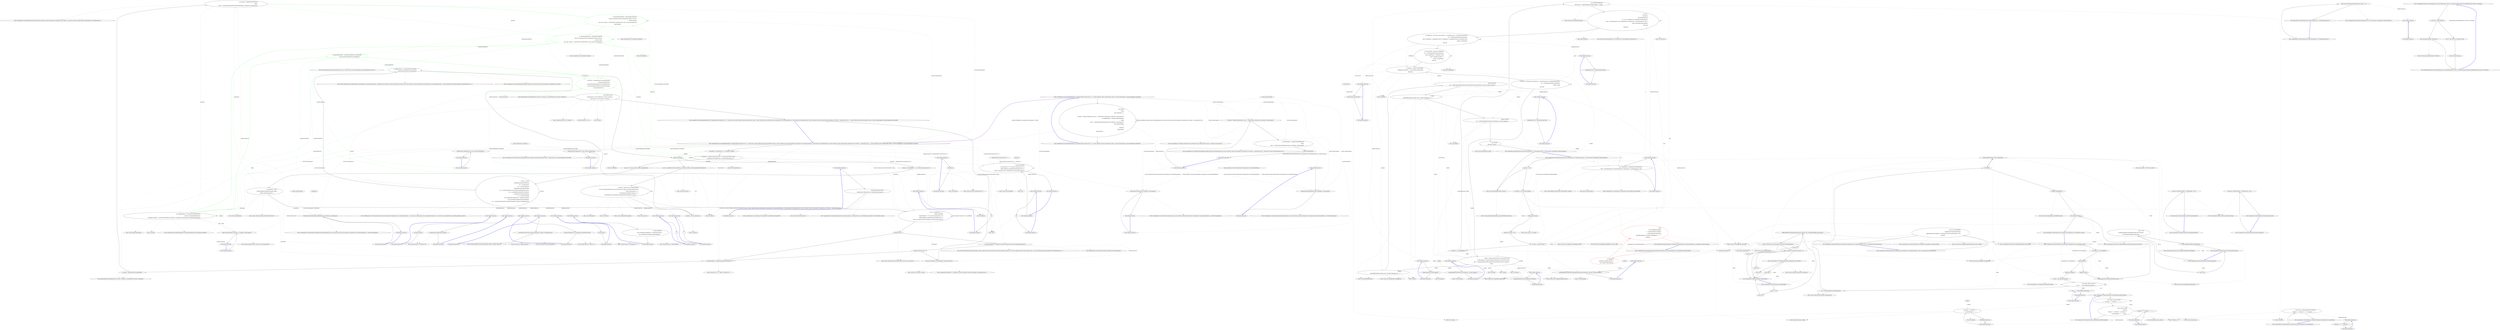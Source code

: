 digraph  {
m0_57 [label="Entry CommandLine.Core.TokenPartitioner.Partition(System.Collections.Generic.IEnumerable<CommandLine.Core.Token>, System.Func<string, CSharpx.Maybe<CommandLine.Core.TypeDescriptor>>)", span="12-12", cluster="CommandLine.Core.TokenPartitioner.Partition(System.Collections.Generic.IEnumerable<CommandLine.Core.Token>, System.Func<string, CSharpx.Maybe<CommandLine.Core.TypeDescriptor>>)", file="InstanceBuilder.cs"];
m0_80 [label="Entry NotParsed<T>.cstr", span="", cluster="NotParsed<T>.cstr", file="InstanceBuilder.cs"];
m0_67 [label="Entry T.SetProperties<T>(System.Collections.Generic.IEnumerable<CommandLine.Core.SpecificationProperty>, System.Func<CommandLine.Core.SpecificationProperty, bool>, System.Func<CommandLine.Core.SpecificationProperty, object>)", span="71-71", cluster="T.SetProperties<T>(System.Collections.Generic.IEnumerable<CommandLine.Core.SpecificationProperty>, System.Func<CommandLine.Core.SpecificationProperty, bool>, System.Func<CommandLine.Core.SpecificationProperty, object>)", file="InstanceBuilder.cs"];
m0_48 [label="Entry Unk.ThrowingValidate", span="", cluster="Unk.ThrowingValidate", file="InstanceBuilder.cs"];
m0_115 [label="Entry string.MatchName(string, string, System.StringComparer)", span="8-8", cluster="string.MatchName(string, string, System.StringComparer)", file="InstanceBuilder.cs"];
m0_53 [label="Entry CommandLine.NotParsed<T>.NotParsed(T, System.Collections.Generic.IEnumerable<CommandLine.Error>)", span="142-142", cluster="CommandLine.NotParsed<T>.NotParsed(T, System.Collections.Generic.IEnumerable<CommandLine.Error>)", file="InstanceBuilder.cs"];
m0_3 [label="Entry CommandLine.Core.InstanceBuilder.Build<T>(CSharpx.Maybe<System.Func<T>>, System.Func<System.Collections.Generic.IEnumerable<string>, System.Collections.Generic.IEnumerable<CommandLine.Core.OptionSpecification>, RailwaySharp.ErrorHandling.Result<System.Collections.Generic.IEnumerable<CommandLine.Core.Token>, CommandLine.Error>>, System.Collections.Generic.IEnumerable<string>, System.StringComparer, System.Globalization.CultureInfo)", span="35-35", cluster="CommandLine.Core.InstanceBuilder.Build<T>(CSharpx.Maybe<System.Func<T>>, System.Func<System.Collections.Generic.IEnumerable<string>, System.Collections.Generic.IEnumerable<CommandLine.Core.OptionSpecification>, RailwaySharp.ErrorHandling.Result<System.Collections.Generic.IEnumerable<CommandLine.Core.Token>, CommandLine.Error>>, System.Collections.Generic.IEnumerable<string>, System.StringComparer, System.Globalization.CultureInfo)", file="InstanceBuilder.cs"];
m0_31 [label="var optionSpecPropsResult = OptionMapper.MapValues(\r\n                (from pt in specProps where pt.Specification.IsOption() select pt),\r\n                partitions.Options,\r\n                (vals, type, isScalar) => TypeConverter.ChangeType(vals, type, isScalar, parsingCulture),\r\n                nameComparer)", span="76-80", cluster="CommandLine.Core.InstanceBuilder.Build<T>(CSharpx.Maybe<System.Func<T>>, System.Func<System.Collections.Generic.IEnumerable<string>, System.Collections.Generic.IEnumerable<CommandLine.Core.OptionSpecification>, RailwaySharp.ErrorHandling.Result<System.Collections.Generic.IEnumerable<CommandLine.Core.Token>, CommandLine.Error>>, System.Collections.Generic.IEnumerable<string>, System.StringComparer, System.Globalization.CultureInfo)", color=green, community=0, file="InstanceBuilder.cs"];
m0_30 [label="var partitions = TokenPartitioner.Partition(\r\n                tokens,\r\n                name => TypeLookup.FindTypeDescriptorAndSibling(name, optionSpecs, nameComparer))", span="72-74", cluster="CommandLine.Core.InstanceBuilder.Build<T>(CSharpx.Maybe<System.Func<T>>, System.Func<System.Collections.Generic.IEnumerable<string>, System.Collections.Generic.IEnumerable<CommandLine.Core.OptionSpecification>, RailwaySharp.ErrorHandling.Result<System.Collections.Generic.IEnumerable<CommandLine.Core.Token>, CommandLine.Error>>, System.Collections.Generic.IEnumerable<string>, System.StringComparer, System.Globalization.CultureInfo)", file="InstanceBuilder.cs"];
m0_20 [label="var specProps = typeInfo.GetSpecifications(pi => SpecificationProperty.Create(\r\n                    Specification.FromProperty(pi), pi, Maybe.Nothing<object>()))", span="44-45", cluster="CommandLine.Core.InstanceBuilder.Build<T>(CSharpx.Maybe<System.Func<T>>, System.Func<System.Collections.Generic.IEnumerable<string>, System.Collections.Generic.IEnumerable<CommandLine.Core.OptionSpecification>, RailwaySharp.ErrorHandling.Result<System.Collections.Generic.IEnumerable<CommandLine.Core.Token>, CommandLine.Error>>, System.Collections.Generic.IEnumerable<string>, System.StringComparer, System.Globalization.CultureInfo)", file="InstanceBuilder.cs"];
m0_32 [label="var valueSpecPropsResult = ValueMapper.MapValues(\r\n                (from pt in specProps where pt.Specification.IsValue() select pt),\r\n                    partitions.Values,\r\n                (vals, type, isScalar) => TypeConverter.ChangeType(vals, type, isScalar, parsingCulture))", span="82-85", cluster="CommandLine.Core.InstanceBuilder.Build<T>(CSharpx.Maybe<System.Func<T>>, System.Func<System.Collections.Generic.IEnumerable<string>, System.Collections.Generic.IEnumerable<CommandLine.Core.OptionSpecification>, RailwaySharp.ErrorHandling.Result<System.Collections.Generic.IEnumerable<CommandLine.Core.Token>, CommandLine.Error>>, System.Collections.Generic.IEnumerable<string>, System.StringComparer, System.Globalization.CultureInfo)", color=green, community=0, file="InstanceBuilder.cs"];
m0_34 [label="var specPropsWithValue = optionSpecPropsResult.SucceededWith()\r\n                .Concat(valueSpecPropsResult.SucceededWith())", span="91-92", cluster="CommandLine.Core.InstanceBuilder.Build<T>(CSharpx.Maybe<System.Func<T>>, System.Func<System.Collections.Generic.IEnumerable<string>, System.Collections.Generic.IEnumerable<CommandLine.Core.OptionSpecification>, RailwaySharp.ErrorHandling.Result<System.Collections.Generic.IEnumerable<CommandLine.Core.Token>, CommandLine.Error>>, System.Collections.Generic.IEnumerable<string>, System.StringComparer, System.Globalization.CultureInfo)", color=green, community=0, file="InstanceBuilder.cs"];
m0_43 [label="var allErrors = tokenizerResult.SuccessfulMessages()\r\n                .Concat(missingValueErrors)\r\n                .Concat(optionSpecPropsResult.SuccessfulMessages())\r\n                .Concat(valueSpecPropsResult.SuccessfulMessages())\r\n                .Concat(validationErrors)", span="125-129", cluster="CommandLine.Core.InstanceBuilder.Build<T>(CSharpx.Maybe<System.Func<T>>, System.Func<System.Collections.Generic.IEnumerable<string>, System.Collections.Generic.IEnumerable<CommandLine.Core.OptionSpecification>, RailwaySharp.ErrorHandling.Result<System.Collections.Generic.IEnumerable<CommandLine.Core.Token>, CommandLine.Error>>, System.Collections.Generic.IEnumerable<string>, System.StringComparer, System.Globalization.CultureInfo)", color=green, community=0, file="InstanceBuilder.cs"];
m0_33 [label="var missingValueErrors = from token in partitions.Errors\r\n                                     select new MissingValueOptionError(\r\n                                         optionSpecs.Single(o => token.Text.MatchName(o.ShortName, o.LongName, nameComparer)).FromOptionSpecification())", span="87-89", cluster="CommandLine.Core.InstanceBuilder.Build<T>(CSharpx.Maybe<System.Func<T>>, System.Func<System.Collections.Generic.IEnumerable<string>, System.Collections.Generic.IEnumerable<CommandLine.Core.OptionSpecification>, RailwaySharp.ErrorHandling.Result<System.Collections.Generic.IEnumerable<CommandLine.Core.Token>, CommandLine.Error>>, System.Collections.Generic.IEnumerable<string>, System.StringComparer, System.Globalization.CultureInfo)", file="InstanceBuilder.cs"];
m0_28 [label="var tokenizerResult = tokenizer(arguments, optionSpecs)", span="68-68", cluster="CommandLine.Core.InstanceBuilder.Build<T>(CSharpx.Maybe<System.Func<T>>, System.Func<System.Collections.Generic.IEnumerable<string>, System.Collections.Generic.IEnumerable<CommandLine.Core.OptionSpecification>, RailwaySharp.ErrorHandling.Result<System.Collections.Generic.IEnumerable<CommandLine.Core.Token>, CommandLine.Error>>, System.Collections.Generic.IEnumerable<string>, System.StringComparer, System.Globalization.CultureInfo)", file="InstanceBuilder.cs"];
m0_42 [label="var validationErrors = specPropsWithValue.Validate(\r\n                SpecificationPropertyRules.Lookup(tokens))", span="122-123", cluster="CommandLine.Core.InstanceBuilder.Build<T>(CSharpx.Maybe<System.Func<T>>, System.Func<System.Collections.Generic.IEnumerable<string>, System.Collections.Generic.IEnumerable<CommandLine.Core.OptionSpecification>, RailwaySharp.ErrorHandling.Result<System.Collections.Generic.IEnumerable<CommandLine.Core.Token>, CommandLine.Error>>, System.Collections.Generic.IEnumerable<string>, System.StringComparer, System.Globalization.CultureInfo)", file="InstanceBuilder.cs"];
m0_44 [label="return allErrors.Any()\r\n                ? (ParserResult<T>)new NotParsed<T>(instance, allErrors)\r\n                : (ParserResult<T>)new Parsed<T>(instance);", span="131-133", cluster="CommandLine.Core.InstanceBuilder.Build<T>(CSharpx.Maybe<System.Func<T>>, System.Func<System.Collections.Generic.IEnumerable<string>, System.Collections.Generic.IEnumerable<CommandLine.Core.OptionSpecification>, RailwaySharp.ErrorHandling.Result<System.Collections.Generic.IEnumerable<CommandLine.Core.Token>, CommandLine.Error>>, System.Collections.Generic.IEnumerable<string>, System.StringComparer, System.Globalization.CultureInfo)", file="InstanceBuilder.cs"];
m0_35 [label="T instance", span="94-94", cluster="CommandLine.Core.InstanceBuilder.Build<T>(CSharpx.Maybe<System.Func<T>>, System.Func<System.Collections.Generic.IEnumerable<string>, System.Collections.Generic.IEnumerable<CommandLine.Core.OptionSpecification>, RailwaySharp.ErrorHandling.Result<System.Collections.Generic.IEnumerable<CommandLine.Core.Token>, CommandLine.Error>>, System.Collections.Generic.IEnumerable<string>, System.StringComparer, System.Globalization.CultureInfo)", file="InstanceBuilder.cs"];
m0_38 [label="instance = instance\r\n                    .SetProperties(specPropsWithValue,\r\n                        sp => sp.Value.IsJust(),\r\n                        sp => sp.Value.FromJust())\r\n                    .SetProperties(specPropsWithValue,\r\n                        sp => sp.Value.IsNothing() && sp.Specification.DefaultValue.IsJust(),\r\n                        sp => sp.Specification.DefaultValue.FromJust())\r\n                    .SetProperties(specPropsWithValue,\r\n                        sp => sp.Value.IsNothing()\r\n                            && sp.Specification.TargetType == TargetType.Sequence\r\n                            && sp.Specification.DefaultValue.MatchNothing(),\r\n                        sp => sp.Property.PropertyType.GetGenericArguments().Single().CreateEmptyArray())", span="98-109", cluster="CommandLine.Core.InstanceBuilder.Build<T>(CSharpx.Maybe<System.Func<T>>, System.Func<System.Collections.Generic.IEnumerable<string>, System.Collections.Generic.IEnumerable<CommandLine.Core.OptionSpecification>, RailwaySharp.ErrorHandling.Result<System.Collections.Generic.IEnumerable<CommandLine.Core.Token>, CommandLine.Error>>, System.Collections.Generic.IEnumerable<string>, System.StringComparer, System.Globalization.CultureInfo)", file="InstanceBuilder.cs"];
m0_40 [label="var values = (from prms in ctor.GetParameters()\r\n                              join sp in specPropsWithValue on prms.Name.ToLower() equals sp.Property.Name.ToLower()\r\n                              select sp.Value.Return(v => v,\r\n                                    sp.Specification.DefaultValue.Return(d => d,\r\n                                        sp.Specification.ConversionType.CreateDefaultForImmutable()))).ToArray()", span="114-118", cluster="CommandLine.Core.InstanceBuilder.Build<T>(CSharpx.Maybe<System.Func<T>>, System.Func<System.Collections.Generic.IEnumerable<string>, System.Collections.Generic.IEnumerable<CommandLine.Core.OptionSpecification>, RailwaySharp.ErrorHandling.Result<System.Collections.Generic.IEnumerable<CommandLine.Core.Token>, CommandLine.Error>>, System.Collections.Generic.IEnumerable<string>, System.StringComparer, System.Globalization.CultureInfo)", file="InstanceBuilder.cs"];
m0_19 [label="var typeInfo = factory.Return(f => f().GetType(), typeof(T))", span="42-42", cluster="CommandLine.Core.InstanceBuilder.Build<T>(CSharpx.Maybe<System.Func<T>>, System.Func<System.Collections.Generic.IEnumerable<string>, System.Collections.Generic.IEnumerable<CommandLine.Core.OptionSpecification>, RailwaySharp.ErrorHandling.Result<System.Collections.Generic.IEnumerable<CommandLine.Core.Token>, CommandLine.Error>>, System.Collections.Generic.IEnumerable<string>, System.StringComparer, System.Globalization.CultureInfo)", file="InstanceBuilder.cs"];
m0_23 [label="Func<T> makeDefault = () =>\r\n                typeof(T).IsMutable()\r\n                    ? factory.Return(f => f(), Activator.CreateInstance<T>())\r\n                    : ReflectionHelper.CreateDefaultImmutableInstance<T>(\r\n                        (from p in specProps select p.Specification.ConversionType).ToArray())", span="53-57", cluster="CommandLine.Core.InstanceBuilder.Build<T>(CSharpx.Maybe<System.Func<T>>, System.Func<System.Collections.Generic.IEnumerable<string>, System.Collections.Generic.IEnumerable<CommandLine.Core.OptionSpecification>, RailwaySharp.ErrorHandling.Result<System.Collections.Generic.IEnumerable<CommandLine.Core.Token>, CommandLine.Error>>, System.Collections.Generic.IEnumerable<string>, System.StringComparer, System.Globalization.CultureInfo)", file="InstanceBuilder.cs"];
m0_24 [label="arguments.Any()", span="59-59", cluster="CommandLine.Core.InstanceBuilder.Build<T>(CSharpx.Maybe<System.Func<T>>, System.Func<System.Collections.Generic.IEnumerable<string>, System.Collections.Generic.IEnumerable<CommandLine.Core.OptionSpecification>, RailwaySharp.ErrorHandling.Result<System.Collections.Generic.IEnumerable<CommandLine.Core.Token>, CommandLine.Error>>, System.Collections.Generic.IEnumerable<string>, System.StringComparer, System.Globalization.CultureInfo)", file="InstanceBuilder.cs"];
m0_25 [label="var preprocessorErrors = arguments.Preprocess(PreprocessorGuards.Lookup(nameComparer))", span="61-61", cluster="CommandLine.Core.InstanceBuilder.Build<T>(CSharpx.Maybe<System.Func<T>>, System.Func<System.Collections.Generic.IEnumerable<string>, System.Collections.Generic.IEnumerable<CommandLine.Core.OptionSpecification>, RailwaySharp.ErrorHandling.Result<System.Collections.Generic.IEnumerable<CommandLine.Core.Token>, CommandLine.Error>>, System.Collections.Generic.IEnumerable<string>, System.StringComparer, System.Globalization.CultureInfo)", file="InstanceBuilder.cs"];
m0_37 [label="instance = factory.Return(f => f(), Activator.CreateInstance<T>())", span="97-97", cluster="CommandLine.Core.InstanceBuilder.Build<T>(CSharpx.Maybe<System.Func<T>>, System.Func<System.Collections.Generic.IEnumerable<string>, System.Collections.Generic.IEnumerable<CommandLine.Core.OptionSpecification>, RailwaySharp.ErrorHandling.Result<System.Collections.Generic.IEnumerable<CommandLine.Core.Token>, CommandLine.Error>>, System.Collections.Generic.IEnumerable<string>, System.StringComparer, System.Globalization.CultureInfo)", file="InstanceBuilder.cs"];
m0_22 [label="var optionSpecs = specs\r\n                .ThrowingValidate(SpecificationGuards.Lookup)\r\n                .OfType<OptionSpecification>()", span="49-51", cluster="CommandLine.Core.InstanceBuilder.Build<T>(CSharpx.Maybe<System.Func<T>>, System.Func<System.Collections.Generic.IEnumerable<string>, System.Collections.Generic.IEnumerable<CommandLine.Core.OptionSpecification>, RailwaySharp.ErrorHandling.Result<System.Collections.Generic.IEnumerable<CommandLine.Core.Token>, CommandLine.Error>>, System.Collections.Generic.IEnumerable<string>, System.StringComparer, System.Globalization.CultureInfo)", file="InstanceBuilder.cs"];
m0_29 [label="var tokens = tokenizerResult.SucceededWith()", span="70-70", cluster="CommandLine.Core.InstanceBuilder.Build<T>(CSharpx.Maybe<System.Func<T>>, System.Func<System.Collections.Generic.IEnumerable<string>, System.Collections.Generic.IEnumerable<CommandLine.Core.OptionSpecification>, RailwaySharp.ErrorHandling.Result<System.Collections.Generic.IEnumerable<CommandLine.Core.Token>, CommandLine.Error>>, System.Collections.Generic.IEnumerable<string>, System.StringComparer, System.Globalization.CultureInfo)", file="InstanceBuilder.cs"];
m0_21 [label="var specs = from pt in specProps select pt.Specification", span="47-47", cluster="CommandLine.Core.InstanceBuilder.Build<T>(CSharpx.Maybe<System.Func<T>>, System.Func<System.Collections.Generic.IEnumerable<string>, System.Collections.Generic.IEnumerable<CommandLine.Core.OptionSpecification>, RailwaySharp.ErrorHandling.Result<System.Collections.Generic.IEnumerable<CommandLine.Core.Token>, CommandLine.Error>>, System.Collections.Generic.IEnumerable<string>, System.StringComparer, System.Globalization.CultureInfo)", file="InstanceBuilder.cs"];
m0_39 [label="var ctor = typeInfo.GetConstructor((from sp in specProps select sp.Property.PropertyType).ToArray())", span="113-113", cluster="CommandLine.Core.InstanceBuilder.Build<T>(CSharpx.Maybe<System.Func<T>>, System.Func<System.Collections.Generic.IEnumerable<string>, System.Collections.Generic.IEnumerable<CommandLine.Core.OptionSpecification>, RailwaySharp.ErrorHandling.Result<System.Collections.Generic.IEnumerable<CommandLine.Core.Token>, CommandLine.Error>>, System.Collections.Generic.IEnumerable<string>, System.StringComparer, System.Globalization.CultureInfo)", file="InstanceBuilder.cs"];
m0_26 [label="preprocessorErrors.Any()", span="62-62", cluster="CommandLine.Core.InstanceBuilder.Build<T>(CSharpx.Maybe<System.Func<T>>, System.Func<System.Collections.Generic.IEnumerable<string>, System.Collections.Generic.IEnumerable<CommandLine.Core.OptionSpecification>, RailwaySharp.ErrorHandling.Result<System.Collections.Generic.IEnumerable<CommandLine.Core.Token>, CommandLine.Error>>, System.Collections.Generic.IEnumerable<string>, System.StringComparer, System.Globalization.CultureInfo)", file="InstanceBuilder.cs"];
m0_41 [label="instance = (T)ctor.Invoke(values)", span="119-119", cluster="CommandLine.Core.InstanceBuilder.Build<T>(CSharpx.Maybe<System.Func<T>>, System.Func<System.Collections.Generic.IEnumerable<string>, System.Collections.Generic.IEnumerable<CommandLine.Core.OptionSpecification>, RailwaySharp.ErrorHandling.Result<System.Collections.Generic.IEnumerable<CommandLine.Core.Token>, CommandLine.Error>>, System.Collections.Generic.IEnumerable<string>, System.StringComparer, System.Globalization.CultureInfo)", file="InstanceBuilder.cs"];
m0_36 [label="typeInfo.IsMutable()", span="95-95", cluster="CommandLine.Core.InstanceBuilder.Build<T>(CSharpx.Maybe<System.Func<T>>, System.Func<System.Collections.Generic.IEnumerable<string>, System.Collections.Generic.IEnumerable<CommandLine.Core.OptionSpecification>, RailwaySharp.ErrorHandling.Result<System.Collections.Generic.IEnumerable<CommandLine.Core.Token>, CommandLine.Error>>, System.Collections.Generic.IEnumerable<string>, System.StringComparer, System.Globalization.CultureInfo)", file="InstanceBuilder.cs"];
m0_27 [label="return new NotParsed<T>(makeDefault(), preprocessorErrors);", span="64-64", cluster="CommandLine.Core.InstanceBuilder.Build<T>(CSharpx.Maybe<System.Func<T>>, System.Func<System.Collections.Generic.IEnumerable<string>, System.Collections.Generic.IEnumerable<CommandLine.Core.OptionSpecification>, RailwaySharp.ErrorHandling.Result<System.Collections.Generic.IEnumerable<CommandLine.Core.Token>, CommandLine.Error>>, System.Collections.Generic.IEnumerable<string>, System.StringComparer, System.Globalization.CultureInfo)", file="InstanceBuilder.cs"];
m0_45 [label="Exit CommandLine.Core.InstanceBuilder.Build<T>(CSharpx.Maybe<System.Func<T>>, System.Func<System.Collections.Generic.IEnumerable<string>, System.Collections.Generic.IEnumerable<CommandLine.Core.OptionSpecification>, RailwaySharp.ErrorHandling.Result<System.Collections.Generic.IEnumerable<CommandLine.Core.Token>, CommandLine.Error>>, System.Collections.Generic.IEnumerable<string>, System.StringComparer, System.Globalization.CultureInfo)", span="35-35", cluster="CommandLine.Core.InstanceBuilder.Build<T>(CSharpx.Maybe<System.Func<T>>, System.Func<System.Collections.Generic.IEnumerable<string>, System.Collections.Generic.IEnumerable<CommandLine.Core.OptionSpecification>, RailwaySharp.ErrorHandling.Result<System.Collections.Generic.IEnumerable<CommandLine.Core.Token>, CommandLine.Error>>, System.Collections.Generic.IEnumerable<string>, System.StringComparer, System.Globalization.CultureInfo)", file="InstanceBuilder.cs"];
m0_86 [label="Entry Unk.GetType", span="", cluster="Unk.GetType", file="InstanceBuilder.cs"];
m0_70 [label="Entry Unk.GetParameters", span="", cluster="Unk.GetParameters", file="InstanceBuilder.cs"];
m0_108 [label="Entry CommandLine.Core.TypeConverter.ChangeType(System.Collections.Generic.IEnumerable<string>, System.Type, bool, System.Globalization.CultureInfo)", span="13-13", cluster="CommandLine.Core.TypeConverter.ChangeType(System.Collections.Generic.IEnumerable<string>, System.Type, bool, System.Globalization.CultureInfo)", file="InstanceBuilder.cs"];
m0_10 [label="Entry CommandLine.Core.Tokenizer.ExplodeOptionList(RailwaySharp.ErrorHandling.Result<System.Collections.Generic.IEnumerable<CommandLine.Core.Token>, CommandLine.Error>, System.Func<string, CSharpx.Maybe<char>>)", span="46-46", cluster="CommandLine.Core.Tokenizer.ExplodeOptionList(RailwaySharp.ErrorHandling.Result<System.Collections.Generic.IEnumerable<CommandLine.Core.Token>, CommandLine.Error>, System.Func<string, CSharpx.Maybe<char>>)", file="InstanceBuilder.cs"];
m0_97 [label="Entry Unk.>", span="", cluster="Unk.>", file="InstanceBuilder.cs"];
m0_79 [label="Entry Unk.Any", span="", cluster="Unk.Any", file="InstanceBuilder.cs"];
m0_18 [label="Entry CommandLine.Core.NameLookup.HavingSeparator(string, System.Collections.Generic.IEnumerable<CommandLine.Core.OptionSpecification>, System.StringComparer)", span="16-16", cluster="CommandLine.Core.NameLookup.HavingSeparator(string, System.Collections.Generic.IEnumerable<CommandLine.Core.OptionSpecification>, System.StringComparer)", file="InstanceBuilder.cs"];
m0_60 [label="Entry CommandLine.Core.Specification.IsValue()", span="15-15", cluster="CommandLine.Core.Specification.IsValue()", file="InstanceBuilder.cs"];
m0_76 [label="Entry System.Collections.Generic.IEnumerable<CommandLine.Core.SpecificationProperty>.Validate(System.Collections.Generic.IEnumerable<System.Func<System.Collections.Generic.IEnumerable<CommandLine.Core.SpecificationProperty>, System.Collections.Generic.IEnumerable<CommandLine.Error>>>)", span="40-40", cluster="System.Collections.Generic.IEnumerable<CommandLine.Core.SpecificationProperty>.Validate(System.Collections.Generic.IEnumerable<System.Func<System.Collections.Generic.IEnumerable<CommandLine.Core.SpecificationProperty>, System.Collections.Generic.IEnumerable<CommandLine.Error>>>)", file="InstanceBuilder.cs"];
m0_14 [label="Entry CommandLine.Core.NameLookup.Contains(string, System.Collections.Generic.IEnumerable<CommandLine.Core.OptionSpecification>, System.StringComparer)", span="11-11", cluster="CommandLine.Core.NameLookup.Contains(string, System.Collections.Generic.IEnumerable<CommandLine.Core.OptionSpecification>, System.StringComparer)", file="InstanceBuilder.cs"];
m0_69 [label="Entry Unk.GetConstructor", span="", cluster="Unk.GetConstructor", file="InstanceBuilder.cs"];
m0_62 [label="Entry Unk.Single", span="", cluster="Unk.Single", file="InstanceBuilder.cs"];
m0_74 [label="Entry Unk.Invoke", span="", cluster="Unk.Invoke", file="InstanceBuilder.cs"];
m0_50 [label="Entry System.Collections.Generic.IEnumerable<TSource>.Any<TSource>()", span="0-0", cluster="System.Collections.Generic.IEnumerable<TSource>.Any<TSource>()", file="InstanceBuilder.cs"];
m0_54 [label="Entry System.Func<TResult>.Invoke()", span="0-0", cluster="System.Func<TResult>.Invoke()", file="InstanceBuilder.cs"];
m0_75 [label="Entry CommandLine.Core.SpecificationPropertyRules.Lookup(System.Collections.Generic.IEnumerable<CommandLine.Core.Token>)", span="12-12", cluster="CommandLine.Core.SpecificationPropertyRules.Lookup(System.Collections.Generic.IEnumerable<CommandLine.Core.Token>)", file="InstanceBuilder.cs"];
m0_15 [label="Entry lambda expression", span="27-27", cluster="lambda expression", file="InstanceBuilder.cs"];
m0_105 [label="Entry lambda expression", span="79-79", cluster="lambda expression", file="InstanceBuilder.cs"];
m0_109 [label="Entry lambda expression", span="85-85", cluster="lambda expression", file="InstanceBuilder.cs"];
m0_94 [label="typeof(T).IsMutable()\r\n                    ? factory.Return(f => f(), Activator.CreateInstance<T>())\r\n                    : ReflectionHelper.CreateDefaultImmutableInstance<T>(\r\n                        (from p in specProps select p.Specification.ConversionType).ToArray())", span="54-57", cluster="lambda expression", file="InstanceBuilder.cs"];
m0_102 [label="TypeLookup.FindTypeDescriptorAndSibling(name, optionSpecs, nameComparer)", span="74-74", cluster="lambda expression", file="InstanceBuilder.cs"];
m0_106 [label="TypeConverter.ChangeType(vals, type, isScalar, parsingCulture)", span="79-79", cluster="lambda expression", file="InstanceBuilder.cs"];
m0_110 [label="TypeConverter.ChangeType(vals, type, isScalar, parsingCulture)", span="85-85", cluster="lambda expression", file="InstanceBuilder.cs"];
m0_113 [label="token.Text.MatchName(o.ShortName, o.LongName, nameComparer)", span="89-89", cluster="lambda expression", file="InstanceBuilder.cs"];
m0_101 [label="Entry lambda expression", span="74-74", cluster="lambda expression", file="InstanceBuilder.cs"];
m0_87 [label="Entry lambda expression", span="44-45", cluster="lambda expression", file="InstanceBuilder.cs"];
m0_107 [label="Exit lambda expression", span="79-79", cluster="lambda expression", file="InstanceBuilder.cs"];
m0_112 [label="Entry lambda expression", span="89-89", cluster="lambda expression", file="InstanceBuilder.cs"];
m0_111 [label="Exit lambda expression", span="85-85", cluster="lambda expression", file="InstanceBuilder.cs"];
m0_119 [label="Entry lambda expression", span="100-100", cluster="lambda expression", file="InstanceBuilder.cs"];
m0_123 [label="Entry lambda expression", span="101-101", cluster="lambda expression", file="InstanceBuilder.cs"];
m0_127 [label="Entry lambda expression", span="103-103", cluster="lambda expression", file="InstanceBuilder.cs"];
m0_131 [label="Entry lambda expression", span="104-104", cluster="lambda expression", file="InstanceBuilder.cs"];
m0_134 [label="Entry lambda expression", span="106-108", cluster="lambda expression", file="InstanceBuilder.cs"];
m0_138 [label="Entry lambda expression", span="109-109", cluster="lambda expression", file="InstanceBuilder.cs"];
m0_144 [label="Entry lambda expression", span="116-116", cluster="lambda expression", file="InstanceBuilder.cs"];
m0_147 [label="Entry lambda expression", span="117-117", cluster="lambda expression", file="InstanceBuilder.cs"];
m0_5 [label="var tokens = Tokenizer.Tokenize(args, name => NameLookup.Contains(name, optionSpecs, nameComparer))", span="24-24", cluster="lambda expression", file="InstanceBuilder.cs"];
m0_12 [label="NameLookup.Contains(name, optionSpecs, nameComparer)", span="24-24", cluster="lambda expression", file="InstanceBuilder.cs"];
m0_6 [label="var explodedTokens = Tokenizer.ExplodeOptionList(\r\n                            tokens,\r\n                            name => NameLookup.HavingSeparator(name, optionSpecs, nameComparer))", span="25-27", cluster="lambda expression", file="InstanceBuilder.cs"];
m0_16 [label="NameLookup.HavingSeparator(name, optionSpecs, nameComparer)", span="27-27", cluster="lambda expression", file="InstanceBuilder.cs"];
m0_4 [label="Entry lambda expression", span="22-29", cluster="lambda expression", file="InstanceBuilder.cs"];
m0_82 [label="Entry lambda expression", span="42-42", cluster="lambda expression", file="InstanceBuilder.cs"];
m0_93 [label="Entry lambda expression", span="53-57", cluster="lambda expression", file="InstanceBuilder.cs"];
m0_95 [label="Exit lambda expression", span="53-57", cluster="lambda expression", file="InstanceBuilder.cs"];
m0_98 [label="Entry lambda expression", span="55-55", cluster="lambda expression", file="InstanceBuilder.cs"];
m0_103 [label="Exit lambda expression", span="74-74", cluster="lambda expression", file="InstanceBuilder.cs"];
m0_114 [label="Exit lambda expression", span="89-89", cluster="lambda expression", file="InstanceBuilder.cs"];
m0_116 [label="Entry lambda expression", span="97-97", cluster="lambda expression", file="InstanceBuilder.cs"];
m0_89 [label="Exit lambda expression", span="44-45", cluster="lambda expression", file="InstanceBuilder.cs"];
m0_88 [label="SpecificationProperty.Create(\r\n                    Specification.FromProperty(pi), pi, Maybe.Nothing<object>())", span="44-45", cluster="lambda expression", file="InstanceBuilder.cs"];
m0_121 [label="Exit lambda expression", span="100-100", cluster="lambda expression", file="InstanceBuilder.cs"];
m0_120 [label="sp.Value.IsJust()", span="100-100", cluster="lambda expression", file="InstanceBuilder.cs"];
m0_125 [label="Exit lambda expression", span="101-101", cluster="lambda expression", file="InstanceBuilder.cs"];
m0_124 [label="sp.Value.FromJust()", span="101-101", cluster="lambda expression", file="InstanceBuilder.cs"];
m0_129 [label="Exit lambda expression", span="103-103", cluster="lambda expression", file="InstanceBuilder.cs"];
m0_128 [label="sp.Value.IsNothing() && sp.Specification.DefaultValue.IsJust()", span="103-103", cluster="lambda expression", file="InstanceBuilder.cs"];
m0_133 [label="Exit lambda expression", span="104-104", cluster="lambda expression", file="InstanceBuilder.cs"];
m0_132 [label="sp.Specification.DefaultValue.FromJust()", span="104-104", cluster="lambda expression", file="InstanceBuilder.cs"];
m0_136 [label="Exit lambda expression", span="106-108", cluster="lambda expression", file="InstanceBuilder.cs"];
m0_135 [label="sp.Value.IsNothing()\r\n                            && sp.Specification.TargetType == TargetType.Sequence\r\n                            && sp.Specification.DefaultValue.MatchNothing()", span="106-108", cluster="lambda expression", file="InstanceBuilder.cs"];
m0_140 [label="Exit lambda expression", span="109-109", cluster="lambda expression", file="InstanceBuilder.cs"];
m0_139 [label="sp.Property.PropertyType.GetGenericArguments().Single().CreateEmptyArray()", span="109-109", cluster="lambda expression", file="InstanceBuilder.cs"];
m0_146 [label="Exit lambda expression", span="116-116", cluster="lambda expression", file="InstanceBuilder.cs"];
m0_145 [label=v, span="116-116", cluster="lambda expression", file="InstanceBuilder.cs"];
m0_149 [label="Exit lambda expression", span="117-117", cluster="lambda expression", file="InstanceBuilder.cs"];
m0_148 [label=d, span="117-117", cluster="lambda expression", file="InstanceBuilder.cs"];
m0_11 [label="Entry lambda expression", span="24-24", cluster="lambda expression", file="InstanceBuilder.cs"];
m0_13 [label="Exit lambda expression", span="24-24", cluster="lambda expression", file="InstanceBuilder.cs"];
m0_7 [label="return explodedTokens;", span="28-28", cluster="lambda expression", file="InstanceBuilder.cs"];
m0_17 [label="Exit lambda expression", span="27-27", cluster="lambda expression", file="InstanceBuilder.cs"];
m0_8 [label="Exit lambda expression", span="22-29", cluster="lambda expression", file="InstanceBuilder.cs"];
m0_84 [label="Exit lambda expression", span="42-42", cluster="lambda expression", file="InstanceBuilder.cs"];
m0_83 [label="f().GetType()", span="42-42", cluster="lambda expression", file="InstanceBuilder.cs"];
m0_100 [label="Exit lambda expression", span="55-55", cluster="lambda expression", file="InstanceBuilder.cs"];
m0_99 [label="f()", span="55-55", cluster="lambda expression", file="InstanceBuilder.cs"];
m0_117 [label="f()", span="97-97", cluster="lambda expression", file="InstanceBuilder.cs"];
m0_118 [label="Exit lambda expression", span="97-97", cluster="lambda expression", file="InstanceBuilder.cs"];
m0_73 [label="Entry Unk.CreateDefaultForImmutable", span="", cluster="Unk.CreateDefaultForImmutable", file="InstanceBuilder.cs"];
m0_77 [label="Entry RailwaySharp.ErrorHandling.Result<TSuccess, TMessage>.SuccessfulMessages<TSuccess, TMessage>()", span="12-12", cluster="RailwaySharp.ErrorHandling.Result<TSuccess, TMessage>.SuccessfulMessages<TSuccess, TMessage>()", file="InstanceBuilder.cs"];
m0_0 [label="Entry CommandLine.Core.InstanceBuilder.Build<T>(CSharpx.Maybe<System.Func<T>>, System.Collections.Generic.IEnumerable<string>, System.StringComparer, System.Globalization.CultureInfo)", span="14-14", cluster="CommandLine.Core.InstanceBuilder.Build<T>(CSharpx.Maybe<System.Func<T>>, System.Collections.Generic.IEnumerable<string>, System.StringComparer, System.Globalization.CultureInfo)", file="InstanceBuilder.cs"];
m0_1 [label="return Build(\r\n                factory,\r\n                (args, optionSpecs) =>\r\n                    {\r\n                        var tokens = Tokenizer.Tokenize(args, name => NameLookup.Contains(name, optionSpecs, nameComparer));\r\n                        var explodedTokens = Tokenizer.ExplodeOptionList(\r\n                            tokens,\r\n                            name => NameLookup.HavingSeparator(name, optionSpecs, nameComparer));\r\n                        return explodedTokens;\r\n                    },\r\n                arguments,\r\n                nameComparer,\r\n                parsingCulture);", span="20-32", cluster="CommandLine.Core.InstanceBuilder.Build<T>(CSharpx.Maybe<System.Func<T>>, System.Collections.Generic.IEnumerable<string>, System.StringComparer, System.Globalization.CultureInfo)", file="InstanceBuilder.cs"];
m0_2 [label="Exit CommandLine.Core.InstanceBuilder.Build<T>(CSharpx.Maybe<System.Func<T>>, System.Collections.Generic.IEnumerable<string>, System.StringComparer, System.Globalization.CultureInfo)", span="14-14", cluster="CommandLine.Core.InstanceBuilder.Build<T>(CSharpx.Maybe<System.Func<T>>, System.Collections.Generic.IEnumerable<string>, System.StringComparer, System.Globalization.CultureInfo)", file="InstanceBuilder.cs"];
m0_78 [label="Entry Unk.Concat", span="", cluster="Unk.Concat", file="InstanceBuilder.cs"];
m0_61 [label="Entry CommandLine.MissingValueOptionError.MissingValueOptionError(CommandLine.NameInfo)", span="269-269", cluster="CommandLine.MissingValueOptionError.MissingValueOptionError(CommandLine.NameInfo)", file="InstanceBuilder.cs"];
m0_47 [label="Entry Unk.GetSpecifications", span="", cluster="Unk.GetSpecifications", file="InstanceBuilder.cs"];
m0_81 [label="Entry CommandLine.Parsed<T>.Parsed(T)", span="72-72", cluster="CommandLine.Parsed<T>.Parsed(T)", file="InstanceBuilder.cs"];
m0_52 [label="Entry System.Collections.Generic.IEnumerable<string>.Preprocess(System.Collections.Generic.IEnumerable<System.Func<System.Collections.Generic.IEnumerable<string>, System.Collections.Generic.IEnumerable<CommandLine.Error>>>)", span="11-11", cluster="System.Collections.Generic.IEnumerable<string>.Preprocess(System.Collections.Generic.IEnumerable<System.Func<System.Collections.Generic.IEnumerable<string>, System.Collections.Generic.IEnumerable<CommandLine.Error>>>)", file="InstanceBuilder.cs"];
m0_142 [label="Entry System.Collections.Generic.IEnumerable<TSource>.Single<TSource>()", span="0-0", cluster="System.Collections.Generic.IEnumerable<TSource>.Single<TSource>()", file="InstanceBuilder.cs"];
m0_143 [label="Entry System.Type.CreateEmptyArray()", span="114-114", cluster="System.Type.CreateEmptyArray()", file="InstanceBuilder.cs"];
m0_72 [label="Entry string.ToLower()", span="0-0", cluster="string.ToLower()", file="InstanceBuilder.cs"];
m0_141 [label="Entry System.Type.GetGenericArguments()", span="0-0", cluster="System.Type.GetGenericArguments()", file="InstanceBuilder.cs"];
m0_9 [label="Entry CommandLine.Core.Tokenizer.Tokenize(System.Collections.Generic.IEnumerable<string>, System.Func<string, bool>)", span="13-13", cluster="CommandLine.Core.Tokenizer.Tokenize(System.Collections.Generic.IEnumerable<string>, System.Func<string, bool>)", file="InstanceBuilder.cs"];
m0_46 [label="Entry Unk.Return", span="", cluster="Unk.Return", file="InstanceBuilder.cs"];
m0_104 [label="Entry CommandLine.Core.TypeLookup.FindTypeDescriptorAndSibling(string, System.Collections.Generic.IEnumerable<CommandLine.Core.OptionSpecification>, System.StringComparer)", span="23-23", cluster="CommandLine.Core.TypeLookup.FindTypeDescriptorAndSibling(string, System.Collections.Generic.IEnumerable<CommandLine.Core.OptionSpecification>, System.StringComparer)", file="InstanceBuilder.cs"];
m0_90 [label="Entry CommandLine.Core.Specification.FromProperty(System.Reflection.PropertyInfo)", span="105-105", cluster="CommandLine.Core.Specification.FromProperty(System.Reflection.PropertyInfo)", file="InstanceBuilder.cs"];
m0_91 [label="Entry CSharpx.Maybe.Nothing<T>()", span="116-116", cluster="CSharpx.Maybe.Nothing<T>()", file="InstanceBuilder.cs"];
m0_66 [label="Entry System.Activator.CreateInstance<T>()", span="0-0", cluster="System.Activator.CreateInstance<T>()", file="InstanceBuilder.cs"];
m0_56 [label="Entry RailwaySharp.ErrorHandling.Result<TSuccess, TMessage>.SucceededWith<TSuccess, TMessage>()", span="653-653", cluster="RailwaySharp.ErrorHandling.Result<TSuccess, TMessage>.SucceededWith<TSuccess, TMessage>()", file="InstanceBuilder.cs"];
m0_58 [label="Entry CommandLine.Core.Specification.IsOption()", span="10-10", cluster="CommandLine.Core.Specification.IsOption()", file="InstanceBuilder.cs"];
m0_126 [label="Entry CSharpx.Maybe<T>.FromJust<T>()", span="342-342", cluster="CSharpx.Maybe<T>.FromJust<T>()", file="InstanceBuilder.cs"];
m0_130 [label="Entry CSharpx.Maybe<T>.IsNothing<T>()", span="334-334", cluster="CSharpx.Maybe<T>.IsNothing<T>()", file="InstanceBuilder.cs"];
m0_137 [label="Entry CSharpx.Maybe<T>.MatchNothing()", span="57-57", cluster="CSharpx.Maybe<T>.MatchNothing()", file="InstanceBuilder.cs"];
m0_85 [label="Entry Unk.f", span="", cluster="Unk.f", file="InstanceBuilder.cs"];
m0_96 [label="Entry System.Type.IsMutable()", span="128-128", cluster="System.Type.IsMutable()", file="InstanceBuilder.cs"];
m0_92 [label="Entry CommandLine.Core.SpecificationProperty.Create(CommandLine.Core.Specification, System.Reflection.PropertyInfo, CSharpx.Maybe<object>)", span="21-21", cluster="CommandLine.Core.SpecificationProperty.Create(CommandLine.Core.Specification, System.Reflection.PropertyInfo, CSharpx.Maybe<object>)", file="InstanceBuilder.cs"];
m0_71 [label="Entry Unk.ToLower", span="", cluster="Unk.ToLower", file="InstanceBuilder.cs"];
m0_51 [label="Entry CommandLine.Core.PreprocessorGuards.Lookup(System.StringComparer)", span="11-11", cluster="CommandLine.Core.PreprocessorGuards.Lookup(System.StringComparer)", file="InstanceBuilder.cs"];
m0_49 [label="Entry System.Collections.IEnumerable.OfType<TResult>()", span="0-0", cluster="System.Collections.IEnumerable.OfType<TResult>()", file="InstanceBuilder.cs"];
m0_65 [label="Entry Unk.IsMutable", span="", cluster="Unk.IsMutable", file="InstanceBuilder.cs"];
m0_68 [label="Entry Unk.ToArray", span="", cluster="Unk.ToArray", file="InstanceBuilder.cs"];
m0_122 [label="Entry CSharpx.Maybe<T>.IsJust<T>()", span="326-326", cluster="CSharpx.Maybe<T>.IsJust<T>()", file="InstanceBuilder.cs"];
m0_63 [label="Entry Unk.FromOptionSpecification", span="", cluster="Unk.FromOptionSpecification", file="InstanceBuilder.cs"];
m0_55 [label="Entry System.Func<T1, T2, TResult>.Invoke(T1, T2)", span="0-0", cluster="System.Func<T1, T2, TResult>.Invoke(T1, T2)", file="InstanceBuilder.cs"];
m0_64 [label="Entry System.Collections.Generic.IEnumerable<TSource>.Concat<TSource>(System.Collections.Generic.IEnumerable<TSource>)", span="0-0", cluster="System.Collections.Generic.IEnumerable<TSource>.Concat<TSource>(System.Collections.Generic.IEnumerable<TSource>)", file="InstanceBuilder.cs"];
m0_59 [label="Entry Unk.MapValues", span="", cluster="Unk.MapValues", file="InstanceBuilder.cs"];
m0_152 [label="CSharpx.Maybe<System.Func<T>>", span="", file="InstanceBuilder.cs"];
m0_153 [label=specProps, span="", file="InstanceBuilder.cs"];
m0_154 [label="System.StringComparer", span="", file="InstanceBuilder.cs"];
m0_155 [label=optionSpecs, span="", file="InstanceBuilder.cs"];
m0_156 [label="System.Globalization.CultureInfo", span="", file="InstanceBuilder.cs"];
m0_157 [label=token, span="", file="InstanceBuilder.cs"];
m0_150 [label="System.StringComparer", span="", file="InstanceBuilder.cs"];
m0_151 [label="System.Collections.Generic.IEnumerable<CommandLine.Core.OptionSpecification>", span="", file="InstanceBuilder.cs"];
m1_38 [label="Entry System.Type.GetVerbSpecification()", span="28-28", cluster="System.Type.GetVerbSpecification()", file="ParserResult.cs"];
m1_46 [label="Entry System.Text.StringBuilder.Append(char)", span="0-0", cluster="System.Text.StringBuilder.Append(char)", file="ParserResult.cs"];
m1_123 [label="Entry Unk.doubQt", span="", cluster="Unk.doubQt", file="ParserResult.cs"];
m1_148 [label="Entry CommandLine.Infrastructure.FSharpOptionHelper.IsSome(object)", span="38-38", cluster="CommandLine.Infrastructure.FSharpOptionHelper.IsSome(object)", file="ParserResult.cs"];
m1_4 [label="Entry CommandLine.UnParserSettings.WithUseEqualTokenOnly()", span="53-53", cluster="CommandLine.UnParserSettings.WithUseEqualTokenOnly()", file="ParserResult.cs"];
m1_5 [label="return new UnParserSettings { UseEqualToken = true };", span="55-55", cluster="CommandLine.UnParserSettings.WithUseEqualTokenOnly()", file="ParserResult.cs"];
m1_6 [label="Exit CommandLine.UnParserSettings.WithUseEqualTokenOnly()", span="53-53", cluster="CommandLine.UnParserSettings.WithUseEqualTokenOnly()", file="ParserResult.cs"];
m1_125 [label="Entry CommandLine.UnParserExtensions.SeperatorOrSpace(CommandLine.Core.Specification)", span="181-181", cluster="CommandLine.UnParserExtensions.SeperatorOrSpace(CommandLine.Core.Specification)", file="ParserResult.cs"];
m1_126 [label="return (spec as OptionSpecification).ToMaybe()\r\n                .Return(o => o.Separator != '\0' ? o.Separator : ' ', ' ');", span="183-184", cluster="CommandLine.UnParserExtensions.SeperatorOrSpace(CommandLine.Core.Specification)", file="ParserResult.cs"];
m1_127 [label="Exit CommandLine.UnParserExtensions.SeperatorOrSpace(CommandLine.Core.Specification)", span="181-181", cluster="CommandLine.UnParserExtensions.SeperatorOrSpace(CommandLine.Core.Specification)", file="ParserResult.cs"];
m1_87 [label="Entry CommandLine.UnParserExtensions.FormatValue(CommandLine.Core.Specification, object)", span="149-149", cluster="CommandLine.UnParserExtensions.FormatValue(CommandLine.Core.Specification, object)", file="ParserResult.cs"];
m1_88 [label="var builder = new StringBuilder()", span="151-151", cluster="CommandLine.UnParserExtensions.FormatValue(CommandLine.Core.Specification, object)", file="ParserResult.cs"];
m1_89 [label="spec.TargetType", span="152-152", cluster="CommandLine.UnParserExtensions.FormatValue(CommandLine.Core.Specification, object)", file="ParserResult.cs"];
m1_91 [label="builder.Append(FormatWithQuotesIfString(value))", span="155-155", cluster="CommandLine.UnParserExtensions.FormatValue(CommandLine.Core.Specification, object)", file="ParserResult.cs"];
m1_93 [label="var sep = spec.SeperatorOrSpace()", span="158-158", cluster="CommandLine.UnParserExtensions.FormatValue(CommandLine.Core.Specification, object)", file="ParserResult.cs"];
m1_95 [label="var e = ((IEnumerable)value).GetEnumerator()", span="161-161", cluster="CommandLine.UnParserExtensions.FormatValue(CommandLine.Core.Specification, object)", file="ParserResult.cs"];
m1_97 [label="builder.Append(format(e.Current)).Append(sep)", span="163-163", cluster="CommandLine.UnParserExtensions.FormatValue(CommandLine.Core.Specification, object)", file="ParserResult.cs"];
m1_98 [label="builder.TrimEndIfMatch(' ')", span="164-164", cluster="CommandLine.UnParserExtensions.FormatValue(CommandLine.Core.Specification, object)", file="ParserResult.cs"];
m1_99 [label="return builder.ToString();", span="167-167", cluster="CommandLine.UnParserExtensions.FormatValue(CommandLine.Core.Specification, object)", file="ParserResult.cs"];
m1_90 [label="TargetType.Scalar", span="154-154", cluster="CommandLine.UnParserExtensions.FormatValue(CommandLine.Core.Specification, object)", file="ParserResult.cs"];
m1_92 [label="TargetType.Sequence", span="157-157", cluster="CommandLine.UnParserExtensions.FormatValue(CommandLine.Core.Specification, object)", file="ParserResult.cs"];
m1_94 [label="Func<object, object> format = v\r\n                        => sep == ' ' ? FormatWithQuotesIfString(v) : v", span="159-160", cluster="CommandLine.UnParserExtensions.FormatValue(CommandLine.Core.Specification, object)", file="ParserResult.cs"];
m1_96 [label="e.MoveNext()", span="162-162", cluster="CommandLine.UnParserExtensions.FormatValue(CommandLine.Core.Specification, object)", file="ParserResult.cs"];
m1_100 [label="Exit CommandLine.UnParserExtensions.FormatValue(CommandLine.Core.Specification, object)", span="149-149", cluster="CommandLine.UnParserExtensions.FormatValue(CommandLine.Core.Specification, object)", file="ParserResult.cs"];
m1_35 [label="Entry System.Action<T>.Invoke(T)", span="0-0", cluster="System.Action<T>.Invoke(T)", file="ParserResult.cs"];
m1_104 [label="Entry System.Collections.IEnumerable.GetEnumerator()", span="0-0", cluster="System.Collections.IEnumerable.GetEnumerator()", file="ParserResult.cs"];
m1_45 [label="Entry Unk.Any", span="", cluster="Unk.Any", file="ParserResult.cs"];
m1_41 [label="Entry object.IsEmpty()", span="219-219", cluster="object.IsEmpty()", file="ParserResult.cs"];
m1_106 [label="Entry System.Func<T, TResult>.Invoke(T)", span="0-0", cluster="System.Func<T, TResult>.Invoke(T)", file="ParserResult.cs"];
m1_136 [label="Entry CommandLine.UnParserExtensions.FormatName(CommandLine.Core.OptionSpecification, CommandLine.UnParserSettings)", span="195-195", cluster="CommandLine.UnParserExtensions.FormatName(CommandLine.Core.OptionSpecification, CommandLine.UnParserSettings)", file="ParserResult.cs"];
m1_137 [label="var longName =\r\n                optionSpec.LongName.Length > 0\r\n                && !settings.PreferShortName", span="197-199", cluster="CommandLine.UnParserExtensions.FormatName(CommandLine.Core.OptionSpecification, CommandLine.UnParserSettings)", color=red, community=0, file="ParserResult.cs"];
m1_138 [label="return\r\n                new StringBuilder(longName\r\n                    ? ''--''.JoinTo(optionSpec.LongName)\r\n                    : ''-''.JoinTo(optionSpec.ShortName))\r\n                        .AppendIf(longName && settings.UseEqualToken, ''='', '' '')\r\n                    .ToString();", span="200-205", cluster="CommandLine.UnParserExtensions.FormatName(CommandLine.Core.OptionSpecification, CommandLine.UnParserSettings)", color=red, community=1, file="ParserResult.cs"];
m1_139 [label="Exit CommandLine.UnParserExtensions.FormatName(CommandLine.Core.OptionSpecification, CommandLine.UnParserSettings)", span="195-195", cluster="CommandLine.UnParserExtensions.FormatName(CommandLine.Core.OptionSpecification, CommandLine.UnParserSettings)", file="ParserResult.cs"];
m1_150 [label="Entry CommandLine.UnParserExtensions.IsEmpty(object)", span="219-219", cluster="CommandLine.UnParserExtensions.IsEmpty(object)", file="ParserResult.cs"];
m1_151 [label="value == null", span="221-221", cluster="CommandLine.UnParserExtensions.IsEmpty(object)", file="ParserResult.cs"];
m1_153 [label="ReflectionHelper.IsFSharpOptionType(value.GetType()) && !FSharpOptionHelper.IsSome(value)", span="222-222", cluster="CommandLine.UnParserExtensions.IsEmpty(object)", file="ParserResult.cs"];
m1_155 [label="value is ValueType && value.Equals(value.GetType().GetDefaultValue())", span="223-223", cluster="CommandLine.UnParserExtensions.IsEmpty(object)", file="ParserResult.cs"];
m1_157 [label="value is string && ((string)value).Length == 0", span="224-224", cluster="CommandLine.UnParserExtensions.IsEmpty(object)", file="ParserResult.cs"];
m1_159 [label="value is IEnumerable && !((IEnumerable)value).GetEnumerator().MoveNext()", span="225-225", cluster="CommandLine.UnParserExtensions.IsEmpty(object)", file="ParserResult.cs"];
m1_152 [label="return true;", span="221-221", cluster="CommandLine.UnParserExtensions.IsEmpty(object)", file="ParserResult.cs"];
m1_154 [label="return true;", span="222-222", cluster="CommandLine.UnParserExtensions.IsEmpty(object)", file="ParserResult.cs"];
m1_156 [label="return true;", span="223-223", cluster="CommandLine.UnParserExtensions.IsEmpty(object)", file="ParserResult.cs"];
m1_158 [label="return true;", span="224-224", cluster="CommandLine.UnParserExtensions.IsEmpty(object)", file="ParserResult.cs"];
m1_160 [label="return true;", span="225-225", cluster="CommandLine.UnParserExtensions.IsEmpty(object)", file="ParserResult.cs"];
m1_161 [label="return false;", span="226-226", cluster="CommandLine.UnParserExtensions.IsEmpty(object)", file="ParserResult.cs"];
m1_162 [label="Exit CommandLine.UnParserExtensions.IsEmpty(object)", span="219-219", cluster="CommandLine.UnParserExtensions.IsEmpty(object)", file="ParserResult.cs"];
m1_43 [label="Entry Unk.Where", span="", cluster="Unk.Where", file="ParserResult.cs"];
m1_141 [label="Entry System.Text.StringBuilder.AppendIf(bool, string, string)", span="34-34", cluster="System.Text.StringBuilder.AppendIf(bool, string, string)", file="ParserResult.cs"];
m1_52 [label="Entry Unk.TrimEndIfMatchWhen", span="", cluster="Unk.TrimEndIfMatchWhen", file="ParserResult.cs"];
m1_119 [label="Entry string.Replace(string, string)", span="0-0", cluster="string.Replace(string, string)", file="ParserResult.cs"];
m1_40 [label="Entry System.Type.GetSpecifications<T>(System.Func<System.Reflection.PropertyInfo, T>)", span="17-17", cluster="System.Type.GetSpecifications<T>(System.Func<System.Reflection.PropertyInfo, T>)", file="ParserResult.cs"];
m1_72 [label="Entry Unk.Contains", span="", cluster="Unk.Contains", file="ParserResult.cs"];
m1_114 [label="Entry T.ToMaybe<T>()", span="249-249", cluster="T.ToMaybe<T>()", file="ParserResult.cs"];
m1_118 [label="Entry string.Contains(string)", span="0-0", cluster="string.Contains(string)", file="ParserResult.cs"];
m1_36 [label="Entry object.GetType()", span="0-0", cluster="object.GetType()", file="ParserResult.cs"];
m1_128 [label="Entry lambda expression", span="184-184", cluster="lambda expression", file="ParserResult.cs"];
m1_11 [label="Entry lambda expression", span="75-75", cluster="lambda expression", file="ParserResult.cs"];
m1_12 [label="Exit lambda expression", span="75-75", cluster="lambda expression", file="ParserResult.cs"];
m1_61 [label="new { Specification = Specification.FromProperty(pi),\r\n                            Value = pi.GetValue(options, null).NormalizeValue(), PropertyValue = pi.GetValue(options, null) }", span="104-105", cluster="lambda expression", file="ParserResult.cs"];
m1_80 [label="builder.Append(FormatOption((OptionSpecification)opt.Specification, opt.Value, settings)).Append(' ')", span="139-139", cluster="lambda expression", file="ParserResult.cs"];
m1_57 [label="builder.Append(verb.Name).Append(' ')", span="99-99", cluster="lambda expression", file="ParserResult.cs"];
m1_56 [label="Entry lambda expression", span="99-99", cluster="lambda expression", file="ParserResult.cs"];
m1_60 [label="Entry lambda expression", span="104-105", cluster="lambda expression", file="ParserResult.cs"];
m1_66 [label="Entry lambda expression", span="110-110", cluster="lambda expression", file="ParserResult.cs"];
m1_70 [label="!shortSwitches.Contains(info)", span="124-124", cluster="lambda expression", file="ParserResult.cs"];
m1_69 [label="Entry lambda expression", span="124-124", cluster="lambda expression", file="ParserResult.cs"];
m1_73 [label="Entry lambda expression", span="127-127", cluster="lambda expression", file="ParserResult.cs"];
m1_76 [label="Entry lambda expression", span="134-134", cluster="lambda expression", file="ParserResult.cs"];
m1_84 [label="builder.Append(FormatValue(val.Specification, val.Value)).Append(' ')", span="143-143", cluster="lambda expression", file="ParserResult.cs"];
m1_79 [label="Entry lambda expression", span="139-139", cluster="lambda expression", file="ParserResult.cs"];
m1_83 [label="Entry lambda expression", span="143-143", cluster="lambda expression", file="ParserResult.cs"];
m1_58 [label="Exit lambda expression", span="99-99", cluster="lambda expression", file="ParserResult.cs"];
m1_62 [label="Exit lambda expression", span="104-105", cluster="lambda expression", file="ParserResult.cs"];
m1_67 [label="i.Specification.Tag == SpecificationType.Option", span="110-110", cluster="lambda expression", file="ParserResult.cs"];
m1_68 [label="Exit lambda expression", span="110-110", cluster="lambda expression", file="ParserResult.cs"];
m1_71 [label="Exit lambda expression", span="124-124", cluster="lambda expression", file="ParserResult.cs"];
m1_74 [label="i.Specification.Tag == SpecificationType.Value", span="127-127", cluster="lambda expression", file="ParserResult.cs"];
m1_75 [label="Exit lambda expression", span="127-127", cluster="lambda expression", file="ParserResult.cs"];
m1_77 [label="((OptionSpecification)info.Specification).ShortName", span="134-134", cluster="lambda expression", file="ParserResult.cs"];
m1_78 [label="Exit lambda expression", span="134-134", cluster="lambda expression", file="ParserResult.cs"];
m1_81 [label="Exit lambda expression", span="139-139", cluster="lambda expression", file="ParserResult.cs"];
m1_85 [label="Exit lambda expression", span="143-143", cluster="lambda expression", file="ParserResult.cs"];
m1_109 [label="sep == ' ' ? FormatWithQuotesIfString(v) : v", span="160-160", cluster="lambda expression", file="ParserResult.cs"];
m1_108 [label="Entry lambda expression", span="159-160", cluster="lambda expression", file="ParserResult.cs"];
m1_110 [label="Exit lambda expression", span="159-160", cluster="lambda expression", file="ParserResult.cs"];
m1_116 [label="v.Contains(''\'''') ? v.Replace(''\'''', ''\\\'''') : v", span="173-173", cluster="lambda expression", file="ParserResult.cs"];
m1_121 [label="v.Contains(' ') || v.Contains(''\'''')\r\n                    ? ''\''''.JoinTo(doubQt(v), ''\'''') : v", span="177-178", cluster="lambda expression", file="ParserResult.cs"];
m1_120 [label="Entry lambda expression", span="177-178", cluster="lambda expression", file="ParserResult.cs"];
m1_115 [label="Entry lambda expression", span="172-173", cluster="lambda expression", file="ParserResult.cs"];
m1_117 [label="Exit lambda expression", span="172-173", cluster="lambda expression", file="ParserResult.cs"];
m1_122 [label="Exit lambda expression", span="177-178", cluster="lambda expression", file="ParserResult.cs"];
m1_129 [label="o.Separator != '\0' ? o.Separator : ' '", span="184-184", cluster="lambda expression", file="ParserResult.cs"];
m1_130 [label="Exit lambda expression", span="184-184", cluster="lambda expression", file="ParserResult.cs"];
m1_135 [label="Entry System.Text.StringBuilder.AppendWhen(bool, params string[])", span="9-9", cluster="System.Text.StringBuilder.AppendWhen(bool, params string[])", file="ParserResult.cs"];
m1_55 [label="Entry string.TrimEnd(params char[])", span="0-0", cluster="string.TrimEnd(params char[])", file="ParserResult.cs"];
m1_107 [label="Entry System.Text.StringBuilder.TrimEndIfMatch(char)", span="85-85", cluster="System.Text.StringBuilder.TrimEndIfMatch(char)", file="ParserResult.cs"];
m1_147 [label="Entry CommandLine.Infrastructure.ReflectionHelper.IsFSharpOptionType(System.Type)", span="35-35", cluster="CommandLine.Infrastructure.ReflectionHelper.IsFSharpOptionType(System.Type)", file="ParserResult.cs"];
m1_51 [label="Entry System.Text.StringBuilder.TrailingSpaces()", span="101-101", cluster="System.Text.StringBuilder.TrailingSpaces()", file="ParserResult.cs"];
m1_59 [label="Entry Unk.Append", span="", cluster="Unk.Append", file="ParserResult.cs"];
m1_47 [label="Entry Unk.Select", span="", cluster="Unk.Select", file="ParserResult.cs"];
m1_163 [label="Entry System.Type.GetDefaultValue()", span="131-131", cluster="System.Type.GetDefaultValue()", file="ParserResult.cs"];
m1_86 [label="Entry Unk.FormatValue", span="", cluster="Unk.FormatValue", file="ParserResult.cs"];
m1_42 [label="Entry Unk.Memorize", span="", cluster="Unk.Memorize", file="ParserResult.cs"];
m1_82 [label="Entry Unk.FormatOption", span="", cluster="Unk.FormatOption", file="ParserResult.cs"];
m1_44 [label="Entry Unk.UniqueName", span="", cluster="Unk.UniqueName", file="ParserResult.cs"];
m1_149 [label="Entry CommandLine.Infrastructure.FSharpOptionHelper.ValueOf(object)", span="30-30", cluster="CommandLine.Infrastructure.FSharpOptionHelper.ValueOf(object)", file="ParserResult.cs"];
m1_124 [label="Entry string.JoinTo(params string[])", span="45-45", cluster="string.JoinTo(params string[])", file="ParserResult.cs"];
m1_65 [label="Entry object.NormalizeValue()", span="208-208", cluster="object.NormalizeValue()", file="ParserResult.cs"];
m1_39 [label="Entry Unk.Return", span="", cluster="Unk.Return", file="ParserResult.cs"];
m1_54 [label="Entry System.Text.StringBuilder.ToString()", span="0-0", cluster="System.Text.StringBuilder.ToString()", file="ParserResult.cs"];
m1_103 [label="Entry CommandLine.Core.Specification.SeperatorOrSpace()", span="181-181", cluster="CommandLine.Core.Specification.SeperatorOrSpace()", file="ParserResult.cs"];
m1_50 [label="Entry System.Text.StringBuilder.Append(string)", span="0-0", cluster="System.Text.StringBuilder.Append(string)", file="ParserResult.cs"];
m1_134 [label="Entry CommandLine.Core.OptionSpecification.FormatName(CommandLine.UnParserSettings)", span="195-195", cluster="CommandLine.Core.OptionSpecification.FormatName(CommandLine.UnParserSettings)", file="ParserResult.cs"];
m1_101 [label="Entry CommandLine.UnParserExtensions.FormatWithQuotesIfString(object)", span="170-170", cluster="CommandLine.UnParserExtensions.FormatWithQuotesIfString(object)", file="ParserResult.cs"];
m1_111 [label="Func<string, string> doubQt = v\r\n                => v.Contains(''\'''') ? v.Replace(''\'''', ''\\\'''') : v", span="172-173", cluster="CommandLine.UnParserExtensions.FormatWithQuotesIfString(object)", file="ParserResult.cs"];
m1_112 [label="return (value as string)\r\n                .ToMaybe()\r\n                .Return(v => v.Contains(' ') || v.Contains(''\'''')\r\n                    ? ''\''''.JoinTo(doubQt(v), ''\'''') : v, value);", span="175-178", cluster="CommandLine.UnParserExtensions.FormatWithQuotesIfString(object)", file="ParserResult.cs"];
m1_113 [label="Exit CommandLine.UnParserExtensions.FormatWithQuotesIfString(object)", span="170-170", cluster="CommandLine.UnParserExtensions.FormatWithQuotesIfString(object)", file="ParserResult.cs"];
m1_0 [label="Entry CommandLine.UnParserSettings.WithGroupSwitchesOnly()", span="48-48", cluster="CommandLine.UnParserSettings.WithGroupSwitchesOnly()", file="ParserResult.cs"];
m1_1 [label="return new UnParserSettings { GroupSwitches = true };", span="50-50", cluster="CommandLine.UnParserSettings.WithGroupSwitchesOnly()", file="ParserResult.cs"];
m1_2 [label="Exit CommandLine.UnParserSettings.WithGroupSwitchesOnly()", span="48-48", cluster="CommandLine.UnParserSettings.WithGroupSwitchesOnly()", file="ParserResult.cs"];
m1_53 [label="Entry Unk.ForEach", span="", cluster="Unk.ForEach", file="ParserResult.cs"];
m1_102 [label="Entry System.Text.StringBuilder.Append(object)", span="0-0", cluster="System.Text.StringBuilder.Append(object)", file="ParserResult.cs"];
m1_49 [label="Entry Unk.Join", span="", cluster="Unk.Join", file="ParserResult.cs"];
m1_10 [label="Entry CommandLine.Parser.FormatCommandLine<T>(T, System.Action<CommandLine.UnParserSettings>)", span="87-87", cluster="CommandLine.Parser.FormatCommandLine<T>(T, System.Action<CommandLine.UnParserSettings>)", file="ParserResult.cs"];
m1_140 [label="Entry System.Text.StringBuilder.StringBuilder(string)", span="0-0", cluster="System.Text.StringBuilder.StringBuilder(string)", file="ParserResult.cs"];
m1_37 [label="Entry System.Text.StringBuilder.StringBuilder()", span="0-0", cluster="System.Text.StringBuilder.StringBuilder()", file="ParserResult.cs"];
m1_3 [label="Entry CommandLine.UnParserSettings.UnParserSettings()", span="15-15", cluster="CommandLine.UnParserSettings.UnParserSettings()", file="ParserResult.cs"];
m1_164 [label="Entry object.Equals(object)", span="0-0", cluster="object.Equals(object)", file="ParserResult.cs"];
m1_105 [label="Entry System.Collections.IEnumerator.MoveNext()", span="0-0", cluster="System.Collections.IEnumerator.MoveNext()", file="ParserResult.cs"];
m1_13 [label="Entry CommandLine.UnParserExtensions.FormatCommandLine<T>(CommandLine.Parser, T, System.Action<CommandLine.UnParserSettings>)", span="87-87", cluster="CommandLine.UnParserExtensions.FormatCommandLine<T>(CommandLine.Parser, T, System.Action<CommandLine.UnParserSettings>)", file="ParserResult.cs"];
m1_14 [label="options == null", span="89-89", cluster="CommandLine.UnParserExtensions.FormatCommandLine<T>(CommandLine.Parser, T, System.Action<CommandLine.UnParserSettings>)", file="ParserResult.cs"];
m1_17 [label="configuration(settings)", span="92-92", cluster="CommandLine.UnParserExtensions.FormatCommandLine<T>(CommandLine.Parser, T, System.Action<CommandLine.UnParserSettings>)", file="ParserResult.cs"];
m1_19 [label="var type = options.GetType()", span="95-95", cluster="CommandLine.UnParserExtensions.FormatCommandLine<T>(CommandLine.Parser, T, System.Action<CommandLine.UnParserSettings>)", file="ParserResult.cs"];
m1_22 [label="var specs =\r\n                (from info in\r\n                    type.GetSpecifications(\r\n                        pi => new { Specification = Specification.FromProperty(pi),\r\n                            Value = pi.GetValue(options, null).NormalizeValue(), PropertyValue = pi.GetValue(options, null) })\r\n                where !info.PropertyValue.IsEmpty()\r\n                select info)\r\n                    .Memorize()", span="101-108", cluster="CommandLine.UnParserExtensions.FormatCommandLine<T>(CommandLine.Parser, T, System.Action<CommandLine.UnParserSettings>)", file="ParserResult.cs"];
m1_15 [label="throw new ArgumentNullException(''options'');", span="89-89", cluster="CommandLine.UnParserExtensions.FormatCommandLine<T>(CommandLine.Parser, T, System.Action<CommandLine.UnParserSettings>)", file="ParserResult.cs"];
m1_16 [label="var settings = new UnParserSettings()", span="91-91", cluster="CommandLine.UnParserExtensions.FormatCommandLine<T>(CommandLine.Parser, T, System.Action<CommandLine.UnParserSettings>)", file="ParserResult.cs"];
m1_18 [label="settings.Consumed = true", span="93-93", cluster="CommandLine.UnParserExtensions.FormatCommandLine<T>(CommandLine.Parser, T, System.Action<CommandLine.UnParserSettings>)", file="ParserResult.cs"];
m1_25 [label="var optSpecs = settings.GroupSwitches\r\n                ? allOptSpecs.Where(info => !shortSwitches.Contains(info))\r\n                : allOptSpecs", span="123-125", cluster="CommandLine.UnParserExtensions.FormatCommandLine<T>(CommandLine.Parser, T, System.Action<CommandLine.UnParserSettings>)", file="ParserResult.cs"];
m1_27 [label="builder = settings.GroupSwitches && shortSwitches.Any()\r\n                ? builder.Append('-').Append(string.Join(string.Empty, shortSwitches.Select(\r\n                    info => ((OptionSpecification)info.Specification).ShortName).ToArray())).Append(' ')\r\n                : builder", span="132-135", cluster="CommandLine.UnParserExtensions.FormatCommandLine<T>(CommandLine.Parser, T, System.Action<CommandLine.UnParserSettings>)", file="ParserResult.cs"];
m1_29 [label="optSpecs.ForEach(\r\n                opt => builder.Append(FormatOption((OptionSpecification)opt.Specification, opt.Value, settings)).Append(' '))", span="138-139", cluster="CommandLine.UnParserExtensions.FormatCommandLine<T>(CommandLine.Parser, T, System.Action<CommandLine.UnParserSettings>)", file="ParserResult.cs"];
m1_20 [label="var builder = new StringBuilder()", span="96-96", cluster="CommandLine.UnParserExtensions.FormatCommandLine<T>(CommandLine.Parser, T, System.Action<CommandLine.UnParserSettings>)", file="ParserResult.cs"];
m1_21 [label="type.GetVerbSpecification()\r\n                .Return(verb => builder.Append(verb.Name).Append(' '), builder)", span="98-99", cluster="CommandLine.UnParserExtensions.FormatCommandLine<T>(CommandLine.Parser, T, System.Action<CommandLine.UnParserSettings>)", file="ParserResult.cs"];
m1_23 [label="var allOptSpecs = from info in specs.Where(i => i.Specification.Tag == SpecificationType.Option)\r\n                let o = (OptionSpecification)info.Specification\r\n                where o.TargetType != TargetType.Switch || (o.TargetType == TargetType.Switch && ((bool)info.Value))\r\n                orderby o.UniqueName()\r\n                select info", span="110-114", cluster="CommandLine.UnParserExtensions.FormatCommandLine<T>(CommandLine.Parser, T, System.Action<CommandLine.UnParserSettings>)", file="ParserResult.cs"];
m1_26 [label="var valSpecs = from info in specs.Where(i => i.Specification.Tag == SpecificationType.Value)\r\n                let v = (ValueSpecification)info.Specification\r\n                orderby v.Index\r\n                select info", span="127-130", cluster="CommandLine.UnParserExtensions.FormatCommandLine<T>(CommandLine.Parser, T, System.Action<CommandLine.UnParserSettings>)", file="ParserResult.cs"];
m1_24 [label="var shortSwitches = from info in allOptSpecs\r\n                let o = (OptionSpecification)info.Specification\r\n                where o.TargetType == TargetType.Switch\r\n                where o.ShortName.Length > 0\r\n                orderby o.UniqueName()\r\n                select info", span="116-121", cluster="CommandLine.UnParserExtensions.FormatCommandLine<T>(CommandLine.Parser, T, System.Action<CommandLine.UnParserSettings>)", file="ParserResult.cs"];
m1_28 [label="builder\r\n                .TrimEndIfMatchWhen(!optSpecs.Any() || builder.TrailingSpaces() > 1, ' ')", span="136-137", cluster="CommandLine.UnParserExtensions.FormatCommandLine<T>(CommandLine.Parser, T, System.Action<CommandLine.UnParserSettings>)", file="ParserResult.cs"];
m1_30 [label="builder\r\n                .TrimEndIfMatchWhen(!valSpecs.Any() || builder.TrailingSpaces() > 1, ' ')", span="140-141", cluster="CommandLine.UnParserExtensions.FormatCommandLine<T>(CommandLine.Parser, T, System.Action<CommandLine.UnParserSettings>)", file="ParserResult.cs"];
m1_31 [label="valSpecs.ForEach(\r\n                val => builder.Append(FormatValue(val.Specification, val.Value)).Append(' '))", span="142-143", cluster="CommandLine.UnParserExtensions.FormatCommandLine<T>(CommandLine.Parser, T, System.Action<CommandLine.UnParserSettings>)", file="ParserResult.cs"];
m1_32 [label="return builder\r\n                .ToString().TrimEnd(' ');", span="145-146", cluster="CommandLine.UnParserExtensions.FormatCommandLine<T>(CommandLine.Parser, T, System.Action<CommandLine.UnParserSettings>)", file="ParserResult.cs"];
m1_33 [label="Exit CommandLine.UnParserExtensions.FormatCommandLine<T>(CommandLine.Parser, T, System.Action<CommandLine.UnParserSettings>)", span="87-87", cluster="CommandLine.UnParserExtensions.FormatCommandLine<T>(CommandLine.Parser, T, System.Action<CommandLine.UnParserSettings>)", file="ParserResult.cs"];
m1_48 [label="Entry Unk.ToArray", span="", cluster="Unk.ToArray", file="ParserResult.cs"];
m1_131 [label="Entry CommandLine.UnParserExtensions.FormatOption(CommandLine.Core.OptionSpecification, object, CommandLine.UnParserSettings)", span="187-187", cluster="CommandLine.UnParserExtensions.FormatOption(CommandLine.Core.OptionSpecification, object, CommandLine.UnParserSettings)", file="ParserResult.cs"];
m1_132 [label="return new StringBuilder()\r\n                    .Append(spec.FormatName(settings))\r\n                    .AppendWhen(spec.TargetType != TargetType.Switch, FormatValue(spec, value))\r\n                .ToString();", span="189-192", cluster="CommandLine.UnParserExtensions.FormatOption(CommandLine.Core.OptionSpecification, object, CommandLine.UnParserSettings)", file="ParserResult.cs"];
m1_133 [label="Exit CommandLine.UnParserExtensions.FormatOption(CommandLine.Core.OptionSpecification, object, CommandLine.UnParserSettings)", span="187-187", cluster="CommandLine.UnParserExtensions.FormatOption(CommandLine.Core.OptionSpecification, object, CommandLine.UnParserSettings)", file="ParserResult.cs"];
m1_63 [label="Entry CommandLine.Core.Specification.FromProperty(System.Reflection.PropertyInfo)", span="105-105", cluster="CommandLine.Core.Specification.FromProperty(System.Reflection.PropertyInfo)", file="ParserResult.cs"];
m1_34 [label="Entry System.ArgumentNullException.ArgumentNullException(string)", span="0-0", cluster="System.ArgumentNullException.ArgumentNullException(string)", file="ParserResult.cs"];
m1_7 [label="Entry CommandLine.UnParserExtensions.FormatCommandLine<T>(CommandLine.Parser, T)", span="73-73", cluster="CommandLine.UnParserExtensions.FormatCommandLine<T>(CommandLine.Parser, T)", file="ParserResult.cs"];
m1_8 [label="return parser.FormatCommandLine(options, config => {});", span="75-75", cluster="CommandLine.UnParserExtensions.FormatCommandLine<T>(CommandLine.Parser, T)", file="ParserResult.cs"];
m1_9 [label="Exit CommandLine.UnParserExtensions.FormatCommandLine<T>(CommandLine.Parser, T)", span="73-73", cluster="CommandLine.UnParserExtensions.FormatCommandLine<T>(CommandLine.Parser, T)", file="ParserResult.cs"];
m1_64 [label="Entry System.Reflection.PropertyInfo.GetValue(object, object[])", span="0-0", cluster="System.Reflection.PropertyInfo.GetValue(object, object[])", file="ParserResult.cs"];
m1_142 [label="Entry CommandLine.UnParserExtensions.NormalizeValue(object)", span="208-208", cluster="CommandLine.UnParserExtensions.NormalizeValue(object)", file="ParserResult.cs"];
m1_143 [label="value != null\r\n                && ReflectionHelper.IsFSharpOptionType(value.GetType())\r\n                && FSharpOptionHelper.IsSome(value)", span="210-212", cluster="CommandLine.UnParserExtensions.NormalizeValue(object)", file="ParserResult.cs"];
m1_144 [label="return FSharpOptionHelper.ValueOf(value);", span="214-214", cluster="CommandLine.UnParserExtensions.NormalizeValue(object)", file="ParserResult.cs"];
m1_145 [label="return value;", span="216-216", cluster="CommandLine.UnParserExtensions.NormalizeValue(object)", file="ParserResult.cs"];
m1_146 [label="Exit CommandLine.UnParserExtensions.NormalizeValue(object)", span="208-208", cluster="CommandLine.UnParserExtensions.NormalizeValue(object)", file="ParserResult.cs"];
m1_165 [label=builder, span="", file="ParserResult.cs"];
m1_166 [label=T, span="", file="ParserResult.cs"];
m1_167 [label=shortSwitches, span="", file="ParserResult.cs"];
m1_168 [label=settings, span="", file="ParserResult.cs"];
m1_169 [label=sep, span="", file="ParserResult.cs"];
m1_170 [label=doubQt, span="", file="ParserResult.cs"];
m3_0 [label="Entry CommandLine.Infrastructure.ResultExtensions.SuccessfulMessages<TSuccess, TMessage>(RailwaySharp.ErrorHandling.Result<TSuccess, TMessage>)", span="12-12", cluster="CommandLine.Infrastructure.ResultExtensions.SuccessfulMessages<TSuccess, TMessage>(RailwaySharp.ErrorHandling.Result<TSuccess, TMessage>)", file="ResultExtensions.cs"];
m3_1 [label="result.Tag == ResultType.Ok", span="14-14", cluster="CommandLine.Infrastructure.ResultExtensions.SuccessfulMessages<TSuccess, TMessage>(RailwaySharp.ErrorHandling.Result<TSuccess, TMessage>)", file="ResultExtensions.cs"];
m3_2 [label="var ok = (Ok<TSuccess, TMessage>)result", span="16-16", cluster="CommandLine.Infrastructure.ResultExtensions.SuccessfulMessages<TSuccess, TMessage>(RailwaySharp.ErrorHandling.Result<TSuccess, TMessage>)", file="ResultExtensions.cs"];
m3_4 [label="return Enumerable.Empty<TMessage>();", span="19-19", cluster="CommandLine.Infrastructure.ResultExtensions.SuccessfulMessages<TSuccess, TMessage>(RailwaySharp.ErrorHandling.Result<TSuccess, TMessage>)", file="ResultExtensions.cs"];
m3_3 [label="return ok.Value.Messages;", span="17-17", cluster="CommandLine.Infrastructure.ResultExtensions.SuccessfulMessages<TSuccess, TMessage>(RailwaySharp.ErrorHandling.Result<TSuccess, TMessage>)", file="ResultExtensions.cs"];
m3_5 [label="Exit CommandLine.Infrastructure.ResultExtensions.SuccessfulMessages<TSuccess, TMessage>(RailwaySharp.ErrorHandling.Result<TSuccess, TMessage>)", span="12-12", cluster="CommandLine.Infrastructure.ResultExtensions.SuccessfulMessages<TSuccess, TMessage>(RailwaySharp.ErrorHandling.Result<TSuccess, TMessage>)", file="ResultExtensions.cs"];
m3_6 [label="Entry System.Linq.Enumerable.Empty<TResult>()", span="0-0", cluster="System.Linq.Enumerable.Empty<TResult>()", file="ResultExtensions.cs"];
m0_3 -> m0_31  [key=1, style=dashed, color=green, label="System.StringComparer"];
m0_3 -> m0_32  [key=1, style=dashed, color=green, label="System.Globalization.CultureInfo"];
m0_3 -> m0_19  [key=0, style=solid];
m0_3 -> m0_23  [key=1, style=dashed, color=darkseagreen4, label="CSharpx.Maybe<System.Func<T>>"];
m0_3 -> m0_94  [key=1, style=dashed, color=darkseagreen4, label="CSharpx.Maybe<System.Func<T>>"];
m0_3 -> m0_24  [key=1, style=dashed, color=darkseagreen4, label="System.Collections.Generic.IEnumerable<string>"];
m0_3 -> m0_25  [key=1, style=dashed, color=darkseagreen4, label="System.Collections.Generic.IEnumerable<string>"];
m0_3 -> m0_28  [key=1, style=dashed, color=darkseagreen4, label="System.Func<System.Collections.Generic.IEnumerable<string>, System.Collections.Generic.IEnumerable<CommandLine.Core.OptionSpecification>, RailwaySharp.ErrorHandling.Result<System.Collections.Generic.IEnumerable<CommandLine.Core.Token>, CommandLine.Error>>"];
m0_3 -> m0_30  [key=1, style=dashed, color=darkseagreen4, label="System.StringComparer"];
m0_3 -> m0_102  [key=1, style=dashed, color=darkseagreen4, label="System.StringComparer"];
m0_3 -> m0_106  [key=1, style=dashed, color=darkseagreen4, label="System.Globalization.CultureInfo"];
m0_3 -> m0_110  [key=1, style=dashed, color=darkseagreen4, label="System.Globalization.CultureInfo"];
m0_3 -> m0_33  [key=1, style=dashed, color=darkseagreen4, label="System.StringComparer"];
m0_3 -> m0_113  [key=1, style=dashed, color=darkseagreen4, label="System.StringComparer"];
m0_3 -> m0_37  [key=1, style=dashed, color=darkseagreen4, label="CSharpx.Maybe<System.Func<T>>"];
m0_31 -> m0_31  [key=1, style=dashed, color=green, label=pt];
m0_31 -> m0_32  [key=0, style=solid, color=green];
m0_31 -> m0_58  [key=2, style=dotted, color=green];
m0_31 -> m0_59  [key=2, style=dotted, color=green];
m0_31 -> m0_105  [key=1, style=dashed, color=green, label="lambda expression"];
m0_31 -> m0_34  [key=1, style=dashed, color=green, label=optionSpecPropsResult];
m0_31 -> m0_43  [key=1, style=dashed, color=green, label=optionSpecPropsResult];
m0_30 -> m0_31  [key=0, style=solid, color=green];
m0_30 -> m0_32  [key=1, style=dashed, color=green, label=partitions];
m0_30 -> m0_57  [key=2, style=dotted];
m0_30 -> m0_101  [key=1, style=dashed, color=darkseagreen4, label="lambda expression"];
m0_30 -> m0_33  [key=1, style=dashed, color=darkseagreen4, label=partitions];
m0_20 -> m0_31  [key=1, style=dashed, color=green, label=specProps];
m0_20 -> m0_32  [key=1, style=dashed, color=green, label=specProps];
m0_20 -> m0_21  [key=0, style=solid];
m0_20 -> m0_47  [key=2, style=dotted];
m0_20 -> m0_87  [key=1, style=dashed, color=darkseagreen4, label="lambda expression"];
m0_20 -> m0_23  [key=1, style=dashed, color=darkseagreen4, label=specProps];
m0_20 -> m0_94  [key=1, style=dashed, color=darkseagreen4, label=specProps];
m0_20 -> m0_39  [key=1, style=dashed, color=darkseagreen4, label=specProps];
m0_32 -> m0_32  [key=1, style=dashed, color=green, label=pt];
m0_32 -> m0_33  [key=0, style=solid, color=green];
m0_32 -> m0_60  [key=2, style=dotted, color=green];
m0_32 -> m0_59  [key=2, style=dotted, color=green];
m0_32 -> m0_109  [key=1, style=dashed, color=green, label="lambda expression"];
m0_32 -> m0_34  [key=1, style=dashed, color=green, label=valueSpecPropsResult];
m0_32 -> m0_43  [key=1, style=dashed, color=green, label=valueSpecPropsResult];
m0_34 -> m0_35  [key=0, style=solid, color=green];
m0_34 -> m0_56  [key=2, style=dotted, color=green];
m0_34 -> m0_64  [key=2, style=dotted, color=green];
m0_34 -> m0_38  [key=1, style=dashed, color=green, label=specPropsWithValue];
m0_34 -> m0_40  [key=1, style=dashed, color=green, label=specPropsWithValue];
m0_34 -> m0_42  [key=1, style=dashed, color=green, label=specPropsWithValue];
m0_43 -> m0_44  [key=0, style=solid, color=green];
m0_43 -> m0_77  [key=2, style=dotted, color=green];
m0_43 -> m0_78  [key=2, style=dotted, color=green];
m0_33 -> m0_43  [key=1, style=dashed, color=green, label=missingValueErrors];
m0_33 -> m0_34  [key=0, style=solid, color=green];
m0_33 -> m0_33  [key=1, style=dashed, color=darkseagreen4, label=token];
m0_33 -> m0_61  [key=2, style=dotted];
m0_33 -> m0_62  [key=2, style=dotted];
m0_33 -> m0_63  [key=2, style=dotted];
m0_33 -> m0_112  [key=1, style=dashed, color=darkseagreen4, label="lambda expression"];
m0_33 -> m0_113  [key=1, style=dashed, color=darkseagreen4, label=token];
m0_28 -> m0_43  [key=1, style=dashed, color=green, label=tokenizerResult];
m0_28 -> m0_29  [key=0, style=solid];
m0_28 -> m0_55  [key=2, style=dotted];
m0_42 -> m0_43  [key=0, style=solid, color=green];
m0_42 -> m0_75  [key=2, style=dotted];
m0_42 -> m0_76  [key=2, style=dotted];
m0_44 -> m0_45  [key=0, style=solid];
m0_44 -> m0_79  [key=2, style=dotted];
m0_44 -> m0_80  [key=2, style=dotted];
m0_44 -> m0_81  [key=2, style=dotted];
m0_35 -> m0_36  [key=0, style=solid];
m0_38 -> m0_42  [key=0, style=solid];
m0_38 -> m0_44  [key=1, style=dashed, color=darkseagreen4, label=instance];
m0_38 -> m0_38  [key=1, style=dashed, color=darkseagreen4, label=instance];
m0_38 -> m0_67  [key=2, style=dotted];
m0_38 -> m0_119  [key=1, style=dashed, color=darkseagreen4, label="lambda expression"];
m0_38 -> m0_123  [key=1, style=dashed, color=darkseagreen4, label="lambda expression"];
m0_38 -> m0_127  [key=1, style=dashed, color=darkseagreen4, label="lambda expression"];
m0_38 -> m0_131  [key=1, style=dashed, color=darkseagreen4, label="lambda expression"];
m0_38 -> m0_134  [key=1, style=dashed, color=darkseagreen4, label="lambda expression"];
m0_38 -> m0_138  [key=1, style=dashed, color=darkseagreen4, label="lambda expression"];
m0_40 -> m0_40  [key=1, style=dashed, color=darkseagreen4, label=prms];
m0_40 -> m0_41  [key=0, style=solid];
m0_40 -> m0_70  [key=2, style=dotted];
m0_40 -> m0_71  [key=2, style=dotted];
m0_40 -> m0_72  [key=2, style=dotted];
m0_40 -> m0_73  [key=2, style=dotted];
m0_40 -> m0_46  [key=2, style=dotted];
m0_40 -> m0_68  [key=2, style=dotted];
m0_40 -> m0_144  [key=1, style=dashed, color=darkseagreen4, label="lambda expression"];
m0_40 -> m0_147  [key=1, style=dashed, color=darkseagreen4, label="lambda expression"];
m0_19 -> m0_20  [key=0, style=solid];
m0_19 -> m0_46  [key=2, style=dotted];
m0_19 -> m0_82  [key=1, style=dashed, color=darkseagreen4, label="lambda expression"];
m0_19 -> m0_36  [key=1, style=dashed, color=darkseagreen4, label=typeInfo];
m0_19 -> m0_39  [key=1, style=dashed, color=darkseagreen4, label=typeInfo];
m0_23 -> m0_23  [key=3, color=darkorchid, style=bold, label="Local variable System.Func<T> makeDefault"];
m0_23 -> m0_24  [key=0, style=solid];
m0_23 -> m0_27  [key=1, style=dashed, color=darkseagreen4, label=makeDefault];
m0_24 -> m0_28  [key=0, style=solid];
m0_24 -> m0_25  [key=0, style=solid];
m0_24 -> m0_50  [key=2, style=dotted];
m0_25 -> m0_26  [key=0, style=solid];
m0_25 -> m0_51  [key=2, style=dotted];
m0_25 -> m0_52  [key=2, style=dotted];
m0_25 -> m0_27  [key=1, style=dashed, color=darkseagreen4, label=preprocessorErrors];
m0_37 -> m0_38  [key=0, style=solid];
m0_37 -> m0_66  [key=2, style=dotted];
m0_37 -> m0_46  [key=2, style=dotted];
m0_37 -> m0_116  [key=1, style=dashed, color=darkseagreen4, label="lambda expression"];
m0_22 -> m0_30  [key=1, style=dashed, color=darkseagreen4, label=optionSpecs];
m0_22 -> m0_33  [key=1, style=dashed, color=darkseagreen4, label=optionSpecs];
m0_22 -> m0_28  [key=1, style=dashed, color=darkseagreen4, label=optionSpecs];
m0_22 -> m0_23  [key=0, style=solid];
m0_22 -> m0_102  [key=1, style=dashed, color=darkseagreen4, label=optionSpecs];
m0_22 -> m0_48  [key=2, style=dotted];
m0_22 -> m0_49  [key=2, style=dotted];
m0_29 -> m0_30  [key=0, style=solid];
m0_29 -> m0_42  [key=1, style=dashed, color=darkseagreen4, label=tokens];
m0_29 -> m0_56  [key=2, style=dotted];
m0_21 -> m0_22  [key=0, style=solid];
m0_21 -> m0_21  [key=1, style=dashed, color=darkseagreen4, label=pt];
m0_39 -> m0_40  [key=0, style=solid];
m0_39 -> m0_39  [key=1, style=dashed, color=darkseagreen4, label=sp];
m0_39 -> m0_68  [key=2, style=dotted];
m0_39 -> m0_69  [key=2, style=dotted];
m0_39 -> m0_41  [key=1, style=dashed, color=darkseagreen4, label=ctor];
m0_26 -> m0_28  [key=0, style=solid];
m0_26 -> m0_27  [key=0, style=solid];
m0_26 -> m0_50  [key=2, style=dotted];
m0_41 -> m0_42  [key=0, style=solid];
m0_41 -> m0_44  [key=1, style=dashed, color=darkseagreen4, label=instance];
m0_41 -> m0_74  [key=2, style=dotted];
m0_36 -> m0_37  [key=0, style=solid];
m0_36 -> m0_39  [key=0, style=solid];
m0_36 -> m0_65  [key=2, style=dotted];
m0_27 -> m0_45  [key=0, style=solid];
m0_27 -> m0_53  [key=2, style=dotted];
m0_27 -> m0_54  [key=2, style=dotted];
m0_45 -> m0_3  [key=0, style=bold, color=blue];
m0_15 -> m0_16  [key=0, style=solid];
m0_105 -> m0_106  [key=0, style=solid];
m0_109 -> m0_110  [key=0, style=solid];
m0_94 -> m0_94  [key=1, style=dashed, color=darkseagreen4, label=p];
m0_94 -> m0_95  [key=0, style=solid];
m0_94 -> m0_96  [key=2, style=dotted];
m0_94 -> m0_66  [key=2, style=dotted];
m0_94 -> m0_46  [key=2, style=dotted];
m0_94 -> m0_68  [key=2, style=dotted];
m0_94 -> m0_97  [key=2, style=dotted];
m0_94 -> m0_98  [key=1, style=dashed, color=darkseagreen4, label="lambda expression"];
m0_102 -> m0_103  [key=0, style=solid];
m0_102 -> m0_104  [key=2, style=dotted];
m0_106 -> m0_107  [key=0, style=solid];
m0_106 -> m0_108  [key=2, style=dotted];
m0_110 -> m0_111  [key=0, style=solid];
m0_110 -> m0_108  [key=2, style=dotted];
m0_113 -> m0_114  [key=0, style=solid];
m0_113 -> m0_115  [key=2, style=dotted];
m0_101 -> m0_102  [key=0, style=solid];
m0_87 -> m0_88  [key=0, style=solid];
m0_107 -> m0_105  [key=0, style=bold, color=blue];
m0_112 -> m0_113  [key=0, style=solid];
m0_111 -> m0_109  [key=0, style=bold, color=blue];
m0_119 -> m0_120  [key=0, style=solid];
m0_123 -> m0_124  [key=0, style=solid];
m0_127 -> m0_128  [key=0, style=solid];
m0_131 -> m0_132  [key=0, style=solid];
m0_134 -> m0_135  [key=0, style=solid];
m0_138 -> m0_139  [key=0, style=solid];
m0_144 -> m0_145  [key=0, style=solid];
m0_147 -> m0_148  [key=0, style=solid];
m0_5 -> m0_6  [key=0, style=solid];
m0_5 -> m0_9  [key=2, style=dotted];
m0_5 -> m0_11  [key=1, style=dashed, color=darkseagreen4, label="lambda expression"];
m0_12 -> m0_13  [key=0, style=solid];
m0_12 -> m0_14  [key=2, style=dotted];
m0_6 -> m0_7  [key=0, style=solid];
m0_6 -> m0_10  [key=2, style=dotted];
m0_6 -> m0_15  [key=1, style=dashed, color=darkseagreen4, label="lambda expression"];
m0_16 -> m0_17  [key=0, style=solid];
m0_16 -> m0_18  [key=2, style=dotted];
m0_4 -> m0_5  [key=0, style=solid];
m0_4 -> m0_12  [key=1, style=dashed, color=darkseagreen4, label="System.Collections.Generic.IEnumerable<CommandLine.Core.OptionSpecification>"];
m0_4 -> m0_6  [key=1, style=dashed, color=darkseagreen4, label="System.Collections.Generic.IEnumerable<CommandLine.Core.OptionSpecification>"];
m0_4 -> m0_16  [key=1, style=dashed, color=darkseagreen4, label="System.Collections.Generic.IEnumerable<CommandLine.Core.OptionSpecification>"];
m0_82 -> m0_83  [key=0, style=solid];
m0_93 -> m0_94  [key=0, style=solid];
m0_95 -> m0_93  [key=0, style=bold, color=blue];
m0_98 -> m0_99  [key=0, style=solid];
m0_103 -> m0_101  [key=0, style=bold, color=blue];
m0_114 -> m0_112  [key=0, style=bold, color=blue];
m0_116 -> m0_117  [key=0, style=solid];
m0_89 -> m0_87  [key=0, style=bold, color=blue];
m0_88 -> m0_89  [key=0, style=solid];
m0_88 -> m0_90  [key=2, style=dotted];
m0_88 -> m0_91  [key=2, style=dotted];
m0_88 -> m0_92  [key=2, style=dotted];
m0_121 -> m0_119  [key=0, style=bold, color=blue];
m0_120 -> m0_121  [key=0, style=solid];
m0_120 -> m0_122  [key=2, style=dotted];
m0_125 -> m0_123  [key=0, style=bold, color=blue];
m0_124 -> m0_125  [key=0, style=solid];
m0_124 -> m0_126  [key=2, style=dotted];
m0_129 -> m0_127  [key=0, style=bold, color=blue];
m0_128 -> m0_129  [key=0, style=solid];
m0_128 -> m0_130  [key=2, style=dotted];
m0_128 -> m0_122  [key=2, style=dotted];
m0_133 -> m0_131  [key=0, style=bold, color=blue];
m0_132 -> m0_133  [key=0, style=solid];
m0_132 -> m0_126  [key=2, style=dotted];
m0_136 -> m0_134  [key=0, style=bold, color=blue];
m0_135 -> m0_136  [key=0, style=solid];
m0_135 -> m0_130  [key=2, style=dotted];
m0_135 -> m0_137  [key=2, style=dotted];
m0_140 -> m0_138  [key=0, style=bold, color=blue];
m0_139 -> m0_140  [key=0, style=solid];
m0_139 -> m0_141  [key=2, style=dotted];
m0_139 -> m0_142  [key=2, style=dotted];
m0_139 -> m0_143  [key=2, style=dotted];
m0_146 -> m0_144  [key=0, style=bold, color=blue];
m0_145 -> m0_146  [key=0, style=solid];
m0_149 -> m0_147  [key=0, style=bold, color=blue];
m0_148 -> m0_149  [key=0, style=solid];
m0_11 -> m0_12  [key=0, style=solid];
m0_13 -> m0_11  [key=0, style=bold, color=blue];
m0_7 -> m0_8  [key=0, style=solid];
m0_17 -> m0_15  [key=0, style=bold, color=blue];
m0_8 -> m0_4  [key=0, style=bold, color=blue];
m0_84 -> m0_82  [key=0, style=bold, color=blue];
m0_83 -> m0_84  [key=0, style=solid];
m0_83 -> m0_85  [key=2, style=dotted];
m0_83 -> m0_86  [key=2, style=dotted];
m0_100 -> m0_98  [key=0, style=bold, color=blue];
m0_99 -> m0_100  [key=0, style=solid];
m0_99 -> m0_85  [key=2, style=dotted];
m0_117 -> m0_118  [key=0, style=solid];
m0_117 -> m0_85  [key=2, style=dotted];
m0_118 -> m0_116  [key=0, style=bold, color=blue];
m0_0 -> m0_3  [key=3, color=darkorchid, style=bold, label="method methodReturn CommandLine.ParserResult<T> Build"];
m0_0 -> m0_1  [key=0, style=solid];
m0_0 -> m0_5  [key=1, style=dashed, color=darkseagreen4, label="System.StringComparer"];
m0_0 -> m0_12  [key=1, style=dashed, color=darkseagreen4, label="System.StringComparer"];
m0_0 -> m0_6  [key=1, style=dashed, color=darkseagreen4, label="System.StringComparer"];
m0_0 -> m0_16  [key=1, style=dashed, color=darkseagreen4, label="System.StringComparer"];
m0_1 -> m0_3  [key=2, style=dotted];
m0_1 -> m0_1  [key=3, color=darkorchid, style=bold, label="method methodReturn RailwaySharp.ErrorHandling.Result<System.Collections.Generic.IEnumerable<CommandLine.Core.Token>, CommandLine.Error> "];
m0_1 -> m0_2  [key=0, style=solid];
m0_1 -> m0_4  [key=1, style=dashed, color=darkseagreen4, label="lambda expression"];
m0_2 -> m0_0  [key=0, style=bold, color=blue];
m0_152 -> m0_94  [key=1, style=dashed, color=darkseagreen4, label="CSharpx.Maybe<System.Func<T>>"];
m0_153 -> m0_94  [key=1, style=dashed, color=darkseagreen4, label=specProps];
m0_154 -> m0_102  [key=1, style=dashed, color=darkseagreen4, label="System.StringComparer"];
m0_154 -> m0_113  [key=1, style=dashed, color=darkseagreen4, label="System.StringComparer"];
m0_155 -> m0_102  [key=1, style=dashed, color=darkseagreen4, label=optionSpecs];
m0_156 -> m0_106  [key=1, style=dashed, color=darkseagreen4, label="System.Globalization.CultureInfo"];
m0_156 -> m0_110  [key=1, style=dashed, color=darkseagreen4, label="System.Globalization.CultureInfo"];
m0_157 -> m0_113  [key=1, style=dashed, color=darkseagreen4, label=token];
m0_150 -> m0_5  [key=1, style=dashed, color=darkseagreen4, label="System.StringComparer"];
m0_150 -> m0_12  [key=1, style=dashed, color=darkseagreen4, label="System.StringComparer"];
m0_150 -> m0_6  [key=1, style=dashed, color=darkseagreen4, label="System.StringComparer"];
m0_150 -> m0_16  [key=1, style=dashed, color=darkseagreen4, label="System.StringComparer"];
m0_151 -> m0_12  [key=1, style=dashed, color=darkseagreen4, label="System.Collections.Generic.IEnumerable<CommandLine.Core.OptionSpecification>"];
m0_151 -> m0_16  [key=1, style=dashed, color=darkseagreen4, label="System.Collections.Generic.IEnumerable<CommandLine.Core.OptionSpecification>"];
m1_4 -> m1_5  [key=0, style=solid];
m1_5 -> m1_6  [key=0, style=solid];
m1_5 -> m1_3  [key=2, style=dotted];
m1_6 -> m1_4  [key=0, style=bold, color=blue];
m1_125 -> m1_126  [key=0, style=solid];
m1_126 -> m1_127  [key=0, style=solid];
m1_126 -> m1_114  [key=2, style=dotted];
m1_126 -> m1_39  [key=2, style=dotted];
m1_126 -> m1_128  [key=1, style=dashed, color=darkseagreen4, label="lambda expression"];
m1_127 -> m1_125  [key=0, style=bold, color=blue];
m1_87 -> m1_88  [key=0, style=solid];
m1_87 -> m1_89  [key=1, style=dashed, color=darkseagreen4, label="CommandLine.Core.Specification"];
m1_87 -> m1_91  [key=1, style=dashed, color=darkseagreen4, label=object];
m1_87 -> m1_93  [key=1, style=dashed, color=darkseagreen4, label="CommandLine.Core.Specification"];
m1_87 -> m1_95  [key=1, style=dashed, color=darkseagreen4, label=object];
m1_88 -> m1_89  [key=0, style=solid];
m1_88 -> m1_37  [key=2, style=dotted];
m1_88 -> m1_91  [key=1, style=dashed, color=darkseagreen4, label=builder];
m1_88 -> m1_97  [key=1, style=dashed, color=darkseagreen4, label=builder];
m1_88 -> m1_98  [key=1, style=dashed, color=darkseagreen4, label=builder];
m1_88 -> m1_99  [key=1, style=dashed, color=darkseagreen4, label=builder];
m1_89 -> m1_90  [key=0, style=solid];
m1_89 -> m1_92  [key=0, style=solid];
m1_91 -> m1_99  [key=0, style=solid];
m1_91 -> m1_101  [key=2, style=dotted];
m1_91 -> m1_102  [key=2, style=dotted];
m1_93 -> m1_94  [key=0, style=solid];
m1_93 -> m1_103  [key=2, style=dotted];
m1_93 -> m1_109  [key=1, style=dashed, color=darkseagreen4, label=sep];
m1_93 -> m1_97  [key=1, style=dashed, color=darkseagreen4, label=sep];
m1_95 -> m1_96  [key=0, style=solid];
m1_95 -> m1_104  [key=2, style=dotted];
m1_95 -> m1_97  [key=1, style=dashed, color=darkseagreen4, label=e];
m1_97 -> m1_96  [key=0, style=solid];
m1_97 -> m1_106  [key=2, style=dotted];
m1_97 -> m1_102  [key=2, style=dotted];
m1_97 -> m1_46  [key=2, style=dotted];
m1_98 -> m1_99  [key=0, style=solid];
m1_98 -> m1_107  [key=2, style=dotted];
m1_99 -> m1_100  [key=0, style=solid];
m1_99 -> m1_54  [key=2, style=dotted];
m1_90 -> m1_91  [key=0, style=solid];
m1_92 -> m1_93  [key=0, style=solid];
m1_94 -> m1_95  [key=0, style=solid];
m1_94 -> m1_109  [key=1, style=dashed, color=darkseagreen4, label=object];
m1_94 -> m1_97  [key=1, style=dashed, color=darkseagreen4, label=format];
m1_96 -> m1_97  [key=0, style=solid];
m1_96 -> m1_98  [key=0, style=solid];
m1_96 -> m1_105  [key=2, style=dotted];
m1_100 -> m1_87  [key=0, style=bold, color=blue];
m1_136 -> m1_137  [key=0, style=solid, color=red];
m1_136 -> m1_138  [key=1, style=dashed, color=red, label="CommandLine.Core.OptionSpecification"];
m1_137 -> m1_138  [key=0, style=solid, color=red];
m1_138 -> m1_139  [key=0, style=solid, color=red];
m1_138 -> m1_140  [key=2, style=dotted, color=red];
m1_138 -> m1_124  [key=2, style=dotted, color=red];
m1_138 -> m1_141  [key=2, style=dotted, color=red];
m1_138 -> m1_54  [key=2, style=dotted, color=red];
m1_139 -> m1_136  [key=0, style=bold, color=blue];
m1_150 -> m1_151  [key=0, style=solid];
m1_150 -> m1_153  [key=1, style=dashed, color=darkseagreen4, label=object];
m1_150 -> m1_155  [key=1, style=dashed, color=darkseagreen4, label=object];
m1_150 -> m1_157  [key=1, style=dashed, color=darkseagreen4, label=object];
m1_150 -> m1_159  [key=1, style=dashed, color=darkseagreen4, label=object];
m1_151 -> m1_152  [key=0, style=solid];
m1_151 -> m1_153  [key=0, style=solid];
m1_153 -> m1_154  [key=0, style=solid];
m1_153 -> m1_155  [key=0, style=solid];
m1_153 -> m1_36  [key=2, style=dotted];
m1_153 -> m1_147  [key=2, style=dotted];
m1_153 -> m1_148  [key=2, style=dotted];
m1_155 -> m1_156  [key=0, style=solid];
m1_155 -> m1_157  [key=0, style=solid];
m1_155 -> m1_36  [key=2, style=dotted];
m1_155 -> m1_163  [key=2, style=dotted];
m1_155 -> m1_164  [key=2, style=dotted];
m1_157 -> m1_158  [key=0, style=solid];
m1_157 -> m1_159  [key=0, style=solid];
m1_159 -> m1_160  [key=0, style=solid];
m1_159 -> m1_161  [key=0, style=solid];
m1_159 -> m1_104  [key=2, style=dotted];
m1_159 -> m1_105  [key=2, style=dotted];
m1_152 -> m1_162  [key=0, style=solid];
m1_154 -> m1_162  [key=0, style=solid];
m1_156 -> m1_162  [key=0, style=solid];
m1_158 -> m1_162  [key=0, style=solid];
m1_160 -> m1_162  [key=0, style=solid];
m1_161 -> m1_162  [key=0, style=solid];
m1_162 -> m1_150  [key=0, style=bold, color=blue];
m1_128 -> m1_129  [key=0, style=solid];
m1_11 -> m1_12  [key=0, style=solid];
m1_12 -> m1_11  [key=0, style=bold, color=blue];
m1_61 -> m1_62  [key=0, style=solid];
m1_61 -> m1_63  [key=2, style=dotted];
m1_61 -> m1_64  [key=2, style=dotted];
m1_61 -> m1_65  [key=2, style=dotted];
m1_80 -> m1_81  [key=0, style=solid];
m1_80 -> m1_82  [key=2, style=dotted];
m1_80 -> m1_50  [key=2, style=dotted];
m1_80 -> m1_46  [key=2, style=dotted];
m1_57 -> m1_58  [key=0, style=solid];
m1_57 -> m1_59  [key=2, style=dotted];
m1_57 -> m1_46  [key=2, style=dotted];
m1_56 -> m1_57  [key=0, style=solid];
m1_60 -> m1_61  [key=0, style=solid];
m1_66 -> m1_67  [key=0, style=solid];
m1_70 -> m1_71  [key=0, style=solid];
m1_70 -> m1_72  [key=2, style=dotted];
m1_69 -> m1_70  [key=0, style=solid];
m1_73 -> m1_74  [key=0, style=solid];
m1_76 -> m1_77  [key=0, style=solid];
m1_84 -> m1_85  [key=0, style=solid];
m1_84 -> m1_86  [key=2, style=dotted];
m1_84 -> m1_50  [key=2, style=dotted];
m1_84 -> m1_46  [key=2, style=dotted];
m1_79 -> m1_80  [key=0, style=solid];
m1_83 -> m1_84  [key=0, style=solid];
m1_58 -> m1_56  [key=0, style=bold, color=blue];
m1_62 -> m1_60  [key=0, style=bold, color=blue];
m1_67 -> m1_68  [key=0, style=solid];
m1_68 -> m1_66  [key=0, style=bold, color=blue];
m1_71 -> m1_69  [key=0, style=bold, color=blue];
m1_74 -> m1_75  [key=0, style=solid];
m1_75 -> m1_73  [key=0, style=bold, color=blue];
m1_77 -> m1_78  [key=0, style=solid];
m1_78 -> m1_76  [key=0, style=bold, color=blue];
m1_81 -> m1_79  [key=0, style=bold, color=blue];
m1_85 -> m1_83  [key=0, style=bold, color=blue];
m1_109 -> m1_110  [key=0, style=solid];
m1_109 -> m1_101  [key=2, style=dotted];
m1_108 -> m1_109  [key=0, style=solid];
m1_110 -> m1_108  [key=0, style=bold, color=blue];
m1_116 -> m1_117  [key=0, style=solid];
m1_116 -> m1_118  [key=2, style=dotted];
m1_116 -> m1_119  [key=2, style=dotted];
m1_121 -> m1_122  [key=0, style=solid];
m1_121 -> m1_72  [key=2, style=dotted];
m1_121 -> m1_123  [key=2, style=dotted];
m1_121 -> m1_124  [key=2, style=dotted];
m1_120 -> m1_121  [key=0, style=solid];
m1_115 -> m1_116  [key=0, style=solid];
m1_117 -> m1_115  [key=0, style=bold, color=blue];
m1_122 -> m1_120  [key=0, style=bold, color=blue];
m1_129 -> m1_130  [key=0, style=solid];
m1_130 -> m1_128  [key=0, style=bold, color=blue];
m1_101 -> m1_111  [key=0, style=solid];
m1_101 -> m1_112  [key=1, style=dashed, color=darkseagreen4, label=object];
m1_111 -> m1_112  [key=0, style=solid];
m1_111 -> m1_116  [key=1, style=dashed, color=darkseagreen4, label=string];
m1_111 -> m1_121  [key=1, style=dashed, color=darkseagreen4, label=doubQt];
m1_112 -> m1_113  [key=0, style=solid];
m1_112 -> m1_114  [key=2, style=dotted];
m1_112 -> m1_39  [key=2, style=dotted];
m1_112 -> m1_120  [key=1, style=dashed, color=darkseagreen4, label="lambda expression"];
m1_113 -> m1_101  [key=0, style=bold, color=blue];
m1_0 -> m1_1  [key=0, style=solid];
m1_1 -> m1_2  [key=0, style=solid];
m1_1 -> m1_3  [key=2, style=dotted];
m1_2 -> m1_0  [key=0, style=bold, color=blue];
m1_13 -> m1_14  [key=0, style=solid];
m1_13 -> m1_17  [key=1, style=dashed, color=darkseagreen4, label="System.Action<CommandLine.UnParserSettings>"];
m1_13 -> m1_19  [key=1, style=dashed, color=darkseagreen4, label=T];
m1_13 -> m1_22  [key=1, style=dashed, color=darkseagreen4, label=T];
m1_13 -> m1_61  [key=1, style=dashed, color=darkseagreen4, label=T];
m1_14 -> m1_15  [key=0, style=solid];
m1_14 -> m1_16  [key=0, style=solid];
m1_17 -> m1_18  [key=0, style=solid];
m1_17 -> m1_35  [key=2, style=dotted];
m1_19 -> m1_20  [key=0, style=solid];
m1_19 -> m1_36  [key=2, style=dotted];
m1_19 -> m1_21  [key=1, style=dashed, color=darkseagreen4, label=type];
m1_19 -> m1_22  [key=1, style=dashed, color=darkseagreen4, label=type];
m1_22 -> m1_23  [key=0, style=solid];
m1_22 -> m1_40  [key=2, style=dotted];
m1_22 -> m1_41  [key=2, style=dotted];
m1_22 -> m1_42  [key=2, style=dotted];
m1_22 -> m1_60  [key=1, style=dashed, color=darkseagreen4, label="lambda expression"];
m1_22 -> m1_22  [key=1, style=dashed, color=darkseagreen4, label=info];
m1_22 -> m1_26  [key=1, style=dashed, color=darkseagreen4, label=specs];
m1_15 -> m1_33  [key=0, style=solid];
m1_15 -> m1_34  [key=2, style=dotted];
m1_16 -> m1_17  [key=0, style=solid];
m1_16 -> m1_3  [key=2, style=dotted];
m1_16 -> m1_18  [key=1, style=dashed, color=darkseagreen4, label=settings];
m1_16 -> m1_25  [key=1, style=dashed, color=darkseagreen4, label=settings];
m1_16 -> m1_27  [key=1, style=dashed, color=darkseagreen4, label=settings];
m1_16 -> m1_29  [key=1, style=dashed, color=darkseagreen4, label=settings];
m1_16 -> m1_80  [key=1, style=dashed, color=darkseagreen4, label=settings];
m1_18 -> m1_19  [key=0, style=solid];
m1_25 -> m1_26  [key=0, style=solid];
m1_25 -> m1_43  [key=2, style=dotted];
m1_25 -> m1_69  [key=1, style=dashed, color=darkseagreen4, label="lambda expression"];
m1_25 -> m1_28  [key=1, style=dashed, color=darkseagreen4, label=optSpecs];
m1_25 -> m1_29  [key=1, style=dashed, color=darkseagreen4, label=optSpecs];
m1_27 -> m1_28  [key=0, style=solid];
m1_27 -> m1_45  [key=2, style=dotted];
m1_27 -> m1_46  [key=2, style=dotted];
m1_27 -> m1_47  [key=2, style=dotted];
m1_27 -> m1_48  [key=2, style=dotted];
m1_27 -> m1_49  [key=2, style=dotted];
m1_27 -> m1_50  [key=2, style=dotted];
m1_27 -> m1_27  [key=1, style=dashed, color=darkseagreen4, label=builder];
m1_27 -> m1_76  [key=1, style=dashed, color=darkseagreen4, label="lambda expression"];
m1_27 -> m1_29  [key=1, style=dashed, color=darkseagreen4, label=builder];
m1_27 -> m1_80  [key=1, style=dashed, color=darkseagreen4, label=builder];
m1_27 -> m1_30  [key=1, style=dashed, color=darkseagreen4, label=builder];
m1_27 -> m1_31  [key=1, style=dashed, color=darkseagreen4, label=builder];
m1_27 -> m1_84  [key=1, style=dashed, color=darkseagreen4, label=builder];
m1_27 -> m1_32  [key=1, style=dashed, color=darkseagreen4, label=builder];
m1_29 -> m1_30  [key=0, style=solid];
m1_29 -> m1_53  [key=2, style=dotted];
m1_29 -> m1_79  [key=1, style=dashed, color=darkseagreen4, label="lambda expression"];
m1_20 -> m1_21  [key=0, style=solid];
m1_20 -> m1_37  [key=2, style=dotted];
m1_20 -> m1_57  [key=1, style=dashed, color=darkseagreen4, label=builder];
m1_20 -> m1_27  [key=1, style=dashed, color=darkseagreen4, label=builder];
m1_21 -> m1_22  [key=0, style=solid];
m1_21 -> m1_38  [key=2, style=dotted];
m1_21 -> m1_39  [key=2, style=dotted];
m1_21 -> m1_56  [key=1, style=dashed, color=darkseagreen4, label="lambda expression"];
m1_23 -> m1_24  [key=0, style=solid];
m1_23 -> m1_43  [key=2, style=dotted];
m1_23 -> m1_44  [key=2, style=dotted];
m1_23 -> m1_66  [key=1, style=dashed, color=darkseagreen4, label="lambda expression"];
m1_23 -> m1_23  [key=1, style=dashed, color=darkseagreen4, label=info];
m1_23 -> m1_25  [key=1, style=dashed, color=darkseagreen4, label=allOptSpecs];
m1_26 -> m1_27  [key=0, style=solid];
m1_26 -> m1_43  [key=2, style=dotted];
m1_26 -> m1_73  [key=1, style=dashed, color=darkseagreen4, label="lambda expression"];
m1_26 -> m1_26  [key=1, style=dashed, color=darkseagreen4, label=info];
m1_26 -> m1_30  [key=1, style=dashed, color=darkseagreen4, label=valSpecs];
m1_26 -> m1_31  [key=1, style=dashed, color=darkseagreen4, label=valSpecs];
m1_24 -> m1_25  [key=0, style=solid];
m1_24 -> m1_44  [key=2, style=dotted];
m1_24 -> m1_24  [key=1, style=dashed, color=darkseagreen4, label=info];
m1_24 -> m1_70  [key=1, style=dashed, color=darkseagreen4, label=shortSwitches];
m1_24 -> m1_27  [key=1, style=dashed, color=darkseagreen4, label=shortSwitches];
m1_28 -> m1_29  [key=0, style=solid];
m1_28 -> m1_45  [key=2, style=dotted];
m1_28 -> m1_51  [key=2, style=dotted];
m1_28 -> m1_52  [key=2, style=dotted];
m1_30 -> m1_31  [key=0, style=solid];
m1_30 -> m1_45  [key=2, style=dotted];
m1_30 -> m1_51  [key=2, style=dotted];
m1_30 -> m1_52  [key=2, style=dotted];
m1_31 -> m1_32  [key=0, style=solid];
m1_31 -> m1_53  [key=2, style=dotted];
m1_31 -> m1_83  [key=1, style=dashed, color=darkseagreen4, label="lambda expression"];
m1_32 -> m1_33  [key=0, style=solid];
m1_32 -> m1_54  [key=2, style=dotted];
m1_32 -> m1_55  [key=2, style=dotted];
m1_33 -> m1_13  [key=0, style=bold, color=blue];
m1_131 -> m1_132  [key=0, style=solid];
m1_132 -> m1_133  [key=0, style=solid];
m1_132 -> m1_37  [key=2, style=dotted];
m1_132 -> m1_134  [key=2, style=dotted];
m1_132 -> m1_50  [key=2, style=dotted];
m1_132 -> m1_87  [key=2, style=dotted];
m1_132 -> m1_135  [key=2, style=dotted];
m1_132 -> m1_54  [key=2, style=dotted];
m1_133 -> m1_131  [key=0, style=bold, color=blue];
m1_7 -> m1_8  [key=0, style=solid];
m1_8 -> m1_9  [key=0, style=solid];
m1_8 -> m1_10  [key=2, style=dotted];
m1_8 -> m1_11  [key=1, style=dashed, color=darkseagreen4, label="lambda expression"];
m1_9 -> m1_7  [key=0, style=bold, color=blue];
m1_142 -> m1_143  [key=0, style=solid];
m1_142 -> m1_144  [key=1, style=dashed, color=darkseagreen4, label=object];
m1_142 -> m1_145  [key=1, style=dashed, color=darkseagreen4, label=object];
m1_143 -> m1_144  [key=0, style=solid];
m1_143 -> m1_145  [key=0, style=solid];
m1_143 -> m1_36  [key=2, style=dotted];
m1_143 -> m1_147  [key=2, style=dotted];
m1_143 -> m1_148  [key=2, style=dotted];
m1_144 -> m1_146  [key=0, style=solid];
m1_144 -> m1_149  [key=2, style=dotted];
m1_145 -> m1_146  [key=0, style=solid];
m1_146 -> m1_142  [key=0, style=bold, color=blue];
m1_165 -> m1_57  [key=1, style=dashed, color=darkseagreen4, label=builder];
m1_165 -> m1_80  [key=1, style=dashed, color=darkseagreen4, label=builder];
m1_165 -> m1_84  [key=1, style=dashed, color=darkseagreen4, label=builder];
m1_166 -> m1_61  [key=1, style=dashed, color=darkseagreen4, label=T];
m1_167 -> m1_70  [key=1, style=dashed, color=darkseagreen4, label=shortSwitches];
m1_168 -> m1_80  [key=1, style=dashed, color=darkseagreen4, label=settings];
m1_169 -> m1_109  [key=1, style=dashed, color=darkseagreen4, label=sep];
m1_170 -> m1_121  [key=1, style=dashed, color=darkseagreen4, label=doubQt];
m3_0 -> m3_1  [key=0, style=solid];
m3_0 -> m3_2  [key=1, style=dashed, color=darkseagreen4, label="RailwaySharp.ErrorHandling.Result<TSuccess, TMessage>"];
m3_1 -> m3_2  [key=0, style=solid];
m3_1 -> m3_4  [key=0, style=solid];
m3_2 -> m3_3  [key=0, style=solid];
m3_4 -> m3_5  [key=0, style=solid];
m3_4 -> m3_6  [key=2, style=dotted];
m3_3 -> m3_5  [key=0, style=solid];
m3_5 -> m3_0  [key=0, style=bold, color=blue];
}
